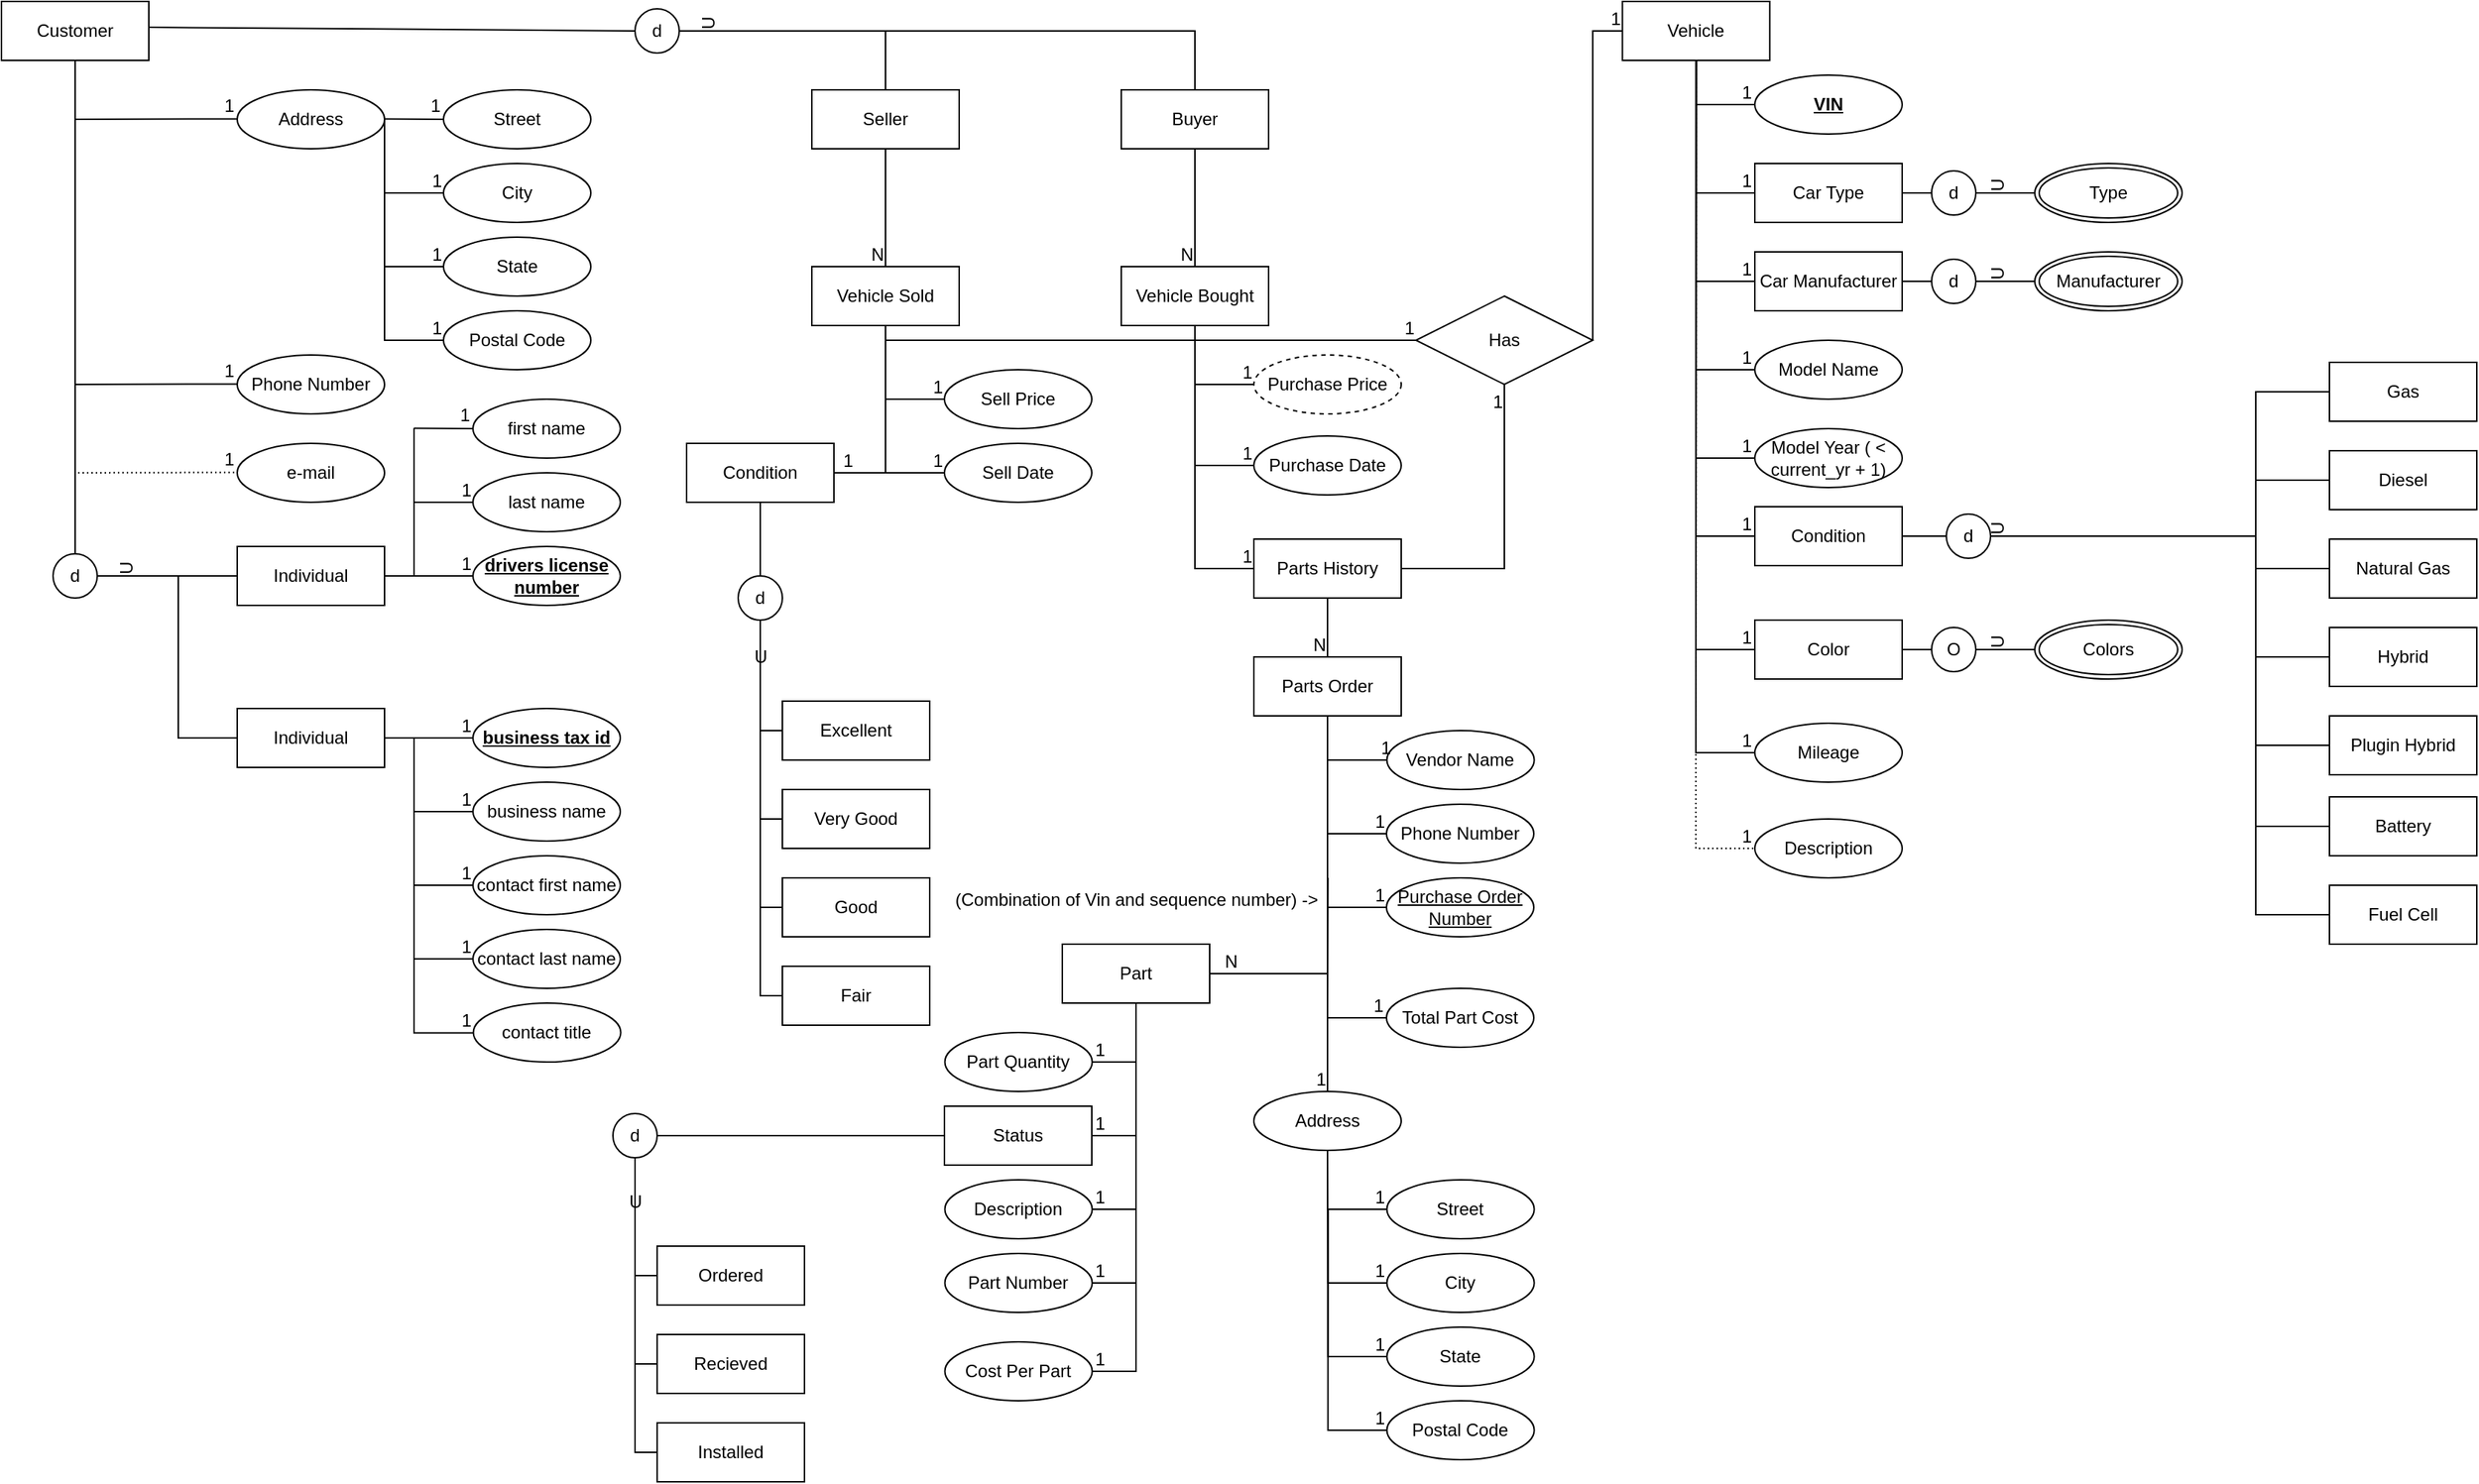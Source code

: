<mxfile version="21.7.4" type="device">
  <diagram name="Page-1" id="8shDlv2Ui_gVALjCax32">
    <mxGraphModel dx="2593" dy="1440" grid="1" gridSize="10" guides="1" tooltips="1" connect="1" arrows="0" fold="1" page="1" pageScale="1" pageWidth="1920" pageHeight="1200" math="0" shadow="0">
      <root>
        <mxCell id="0" />
        <mxCell id="1" parent="0" />
        <mxCell id="HyYFRJvW0_E68dOf1usp-10" value="Customer" style="whiteSpace=wrap;html=1;align=center;" parent="1" vertex="1">
          <mxGeometry x="110" y="60" width="100" height="40" as="geometry" />
        </mxCell>
        <mxCell id="HyYFRJvW0_E68dOf1usp-11" value="Address" style="ellipse;whiteSpace=wrap;html=1;align=center;" parent="1" vertex="1">
          <mxGeometry x="270" y="120" width="100" height="40" as="geometry" />
        </mxCell>
        <mxCell id="HyYFRJvW0_E68dOf1usp-12" value="Phone Number" style="ellipse;whiteSpace=wrap;html=1;align=center;" parent="1" vertex="1">
          <mxGeometry x="270" y="300" width="100" height="40" as="geometry" />
        </mxCell>
        <mxCell id="HyYFRJvW0_E68dOf1usp-14" value="Postal Code" style="ellipse;whiteSpace=wrap;html=1;align=center;" parent="1" vertex="1">
          <mxGeometry x="410" y="270" width="100" height="40" as="geometry" />
        </mxCell>
        <mxCell id="HyYFRJvW0_E68dOf1usp-15" value="State" style="ellipse;whiteSpace=wrap;html=1;align=center;" parent="1" vertex="1">
          <mxGeometry x="410" y="220" width="100" height="40" as="geometry" />
        </mxCell>
        <mxCell id="HyYFRJvW0_E68dOf1usp-16" value="City" style="ellipse;whiteSpace=wrap;html=1;align=center;" parent="1" vertex="1">
          <mxGeometry x="410" y="170" width="100" height="40" as="geometry" />
        </mxCell>
        <mxCell id="HyYFRJvW0_E68dOf1usp-17" value="Street" style="ellipse;whiteSpace=wrap;html=1;align=center;" parent="1" vertex="1">
          <mxGeometry x="410" y="120" width="100" height="40" as="geometry" />
        </mxCell>
        <mxCell id="HyYFRJvW0_E68dOf1usp-40" value="e-mail" style="ellipse;whiteSpace=wrap;html=1;align=center;" parent="1" vertex="1">
          <mxGeometry x="270" y="360" width="100" height="40" as="geometry" />
        </mxCell>
        <mxCell id="HyYFRJvW0_E68dOf1usp-44" value="" style="endArrow=none;html=1;rounded=0;exitX=0.5;exitY=1;exitDx=0;exitDy=0;" parent="1" source="HyYFRJvW0_E68dOf1usp-10" edge="1">
          <mxGeometry relative="1" as="geometry">
            <mxPoint x="110" y="139.71" as="sourcePoint" />
            <mxPoint x="270" y="139.71" as="targetPoint" />
            <Array as="points">
              <mxPoint x="160" y="140" />
            </Array>
          </mxGeometry>
        </mxCell>
        <mxCell id="HyYFRJvW0_E68dOf1usp-45" value="1" style="resizable=0;html=1;whiteSpace=wrap;align=right;verticalAlign=bottom;" parent="HyYFRJvW0_E68dOf1usp-44" connectable="0" vertex="1">
          <mxGeometry x="1" relative="1" as="geometry" />
        </mxCell>
        <mxCell id="HyYFRJvW0_E68dOf1usp-46" value="" style="endArrow=none;html=1;rounded=0;" parent="1" edge="1">
          <mxGeometry relative="1" as="geometry">
            <mxPoint x="370" y="139.71" as="sourcePoint" />
            <mxPoint x="410" y="140" as="targetPoint" />
          </mxGeometry>
        </mxCell>
        <mxCell id="HyYFRJvW0_E68dOf1usp-47" value="1" style="resizable=0;html=1;whiteSpace=wrap;align=right;verticalAlign=bottom;" parent="HyYFRJvW0_E68dOf1usp-46" connectable="0" vertex="1">
          <mxGeometry x="1" relative="1" as="geometry" />
        </mxCell>
        <mxCell id="HyYFRJvW0_E68dOf1usp-48" value="" style="endArrow=none;html=1;rounded=0;exitX=0.5;exitY=1;exitDx=0;exitDy=0;" parent="1" source="HyYFRJvW0_E68dOf1usp-10" edge="1">
          <mxGeometry relative="1" as="geometry">
            <mxPoint x="110" y="319.71" as="sourcePoint" />
            <mxPoint x="270" y="319.71" as="targetPoint" />
            <Array as="points">
              <mxPoint x="160" y="320" />
            </Array>
          </mxGeometry>
        </mxCell>
        <mxCell id="HyYFRJvW0_E68dOf1usp-49" value="1" style="resizable=0;html=1;whiteSpace=wrap;align=right;verticalAlign=bottom;" parent="HyYFRJvW0_E68dOf1usp-48" connectable="0" vertex="1">
          <mxGeometry x="1" relative="1" as="geometry" />
        </mxCell>
        <mxCell id="HyYFRJvW0_E68dOf1usp-50" value="" style="endArrow=none;html=1;rounded=0;entryX=0;entryY=0.5;entryDx=0;entryDy=0;" parent="1" target="HyYFRJvW0_E68dOf1usp-14" edge="1">
          <mxGeometry relative="1" as="geometry">
            <mxPoint x="370" y="139.71" as="sourcePoint" />
            <mxPoint x="530" y="139.71" as="targetPoint" />
            <Array as="points">
              <mxPoint x="370" y="290" />
            </Array>
          </mxGeometry>
        </mxCell>
        <mxCell id="HyYFRJvW0_E68dOf1usp-51" value="1" style="resizable=0;html=1;whiteSpace=wrap;align=right;verticalAlign=bottom;" parent="HyYFRJvW0_E68dOf1usp-50" connectable="0" vertex="1">
          <mxGeometry x="1" relative="1" as="geometry" />
        </mxCell>
        <mxCell id="HyYFRJvW0_E68dOf1usp-52" value="" style="endArrow=none;html=1;rounded=0;entryX=0;entryY=0.5;entryDx=0;entryDy=0;" parent="1" target="HyYFRJvW0_E68dOf1usp-15" edge="1">
          <mxGeometry relative="1" as="geometry">
            <mxPoint x="370" y="139.71" as="sourcePoint" />
            <mxPoint x="530" y="139.71" as="targetPoint" />
            <Array as="points">
              <mxPoint x="370" y="240" />
            </Array>
          </mxGeometry>
        </mxCell>
        <mxCell id="HyYFRJvW0_E68dOf1usp-53" value="1" style="resizable=0;html=1;whiteSpace=wrap;align=right;verticalAlign=bottom;" parent="HyYFRJvW0_E68dOf1usp-52" connectable="0" vertex="1">
          <mxGeometry x="1" relative="1" as="geometry" />
        </mxCell>
        <mxCell id="HyYFRJvW0_E68dOf1usp-54" value="" style="endArrow=none;html=1;rounded=0;entryX=0;entryY=0.5;entryDx=0;entryDy=0;" parent="1" target="HyYFRJvW0_E68dOf1usp-16" edge="1">
          <mxGeometry relative="1" as="geometry">
            <mxPoint x="370" y="139.71" as="sourcePoint" />
            <mxPoint x="530" y="139.71" as="targetPoint" />
            <Array as="points">
              <mxPoint x="370" y="190" />
            </Array>
          </mxGeometry>
        </mxCell>
        <mxCell id="HyYFRJvW0_E68dOf1usp-55" value="1" style="resizable=0;html=1;whiteSpace=wrap;align=right;verticalAlign=bottom;" parent="HyYFRJvW0_E68dOf1usp-54" connectable="0" vertex="1">
          <mxGeometry x="1" relative="1" as="geometry" />
        </mxCell>
        <mxCell id="HyYFRJvW0_E68dOf1usp-58" value="" style="endArrow=none;html=1;rounded=0;dashed=1;dashPattern=1 2;" parent="1" source="HyYFRJvW0_E68dOf1usp-10" edge="1">
          <mxGeometry relative="1" as="geometry">
            <mxPoint x="110" y="379.71" as="sourcePoint" />
            <mxPoint x="270" y="379.71" as="targetPoint" />
            <Array as="points">
              <mxPoint x="160" y="380" />
            </Array>
          </mxGeometry>
        </mxCell>
        <mxCell id="HyYFRJvW0_E68dOf1usp-59" value="1" style="resizable=0;html=1;whiteSpace=wrap;align=right;verticalAlign=bottom;" parent="HyYFRJvW0_E68dOf1usp-58" connectable="0" vertex="1">
          <mxGeometry x="1" relative="1" as="geometry" />
        </mxCell>
        <mxCell id="eF1gSp4A3v6u9YD-OLK1-1" value="contact last name" style="ellipse;whiteSpace=wrap;html=1;align=center;" vertex="1" parent="1">
          <mxGeometry x="430" y="690" width="100" height="40" as="geometry" />
        </mxCell>
        <mxCell id="eF1gSp4A3v6u9YD-OLK1-2" value="contact first name" style="ellipse;whiteSpace=wrap;html=1;align=center;" vertex="1" parent="1">
          <mxGeometry x="430" y="640" width="100" height="40" as="geometry" />
        </mxCell>
        <mxCell id="eF1gSp4A3v6u9YD-OLK1-3" value="business name" style="ellipse;whiteSpace=wrap;html=1;align=center;" vertex="1" parent="1">
          <mxGeometry x="430" y="590" width="100" height="40" as="geometry" />
        </mxCell>
        <mxCell id="eF1gSp4A3v6u9YD-OLK1-4" value="&lt;b&gt;&lt;u&gt;business tax id&lt;/u&gt;&lt;br&gt;&lt;/b&gt;" style="ellipse;whiteSpace=wrap;html=1;align=center;" vertex="1" parent="1">
          <mxGeometry x="430" y="540" width="100" height="40" as="geometry" />
        </mxCell>
        <mxCell id="eF1gSp4A3v6u9YD-OLK1-5" value="" style="endArrow=none;html=1;rounded=0;exitX=1;exitY=0.5;exitDx=0;exitDy=0;" edge="1" parent="1" source="eF1gSp4A3v6u9YD-OLK1-34">
          <mxGeometry relative="1" as="geometry">
            <mxPoint x="390" y="559.71" as="sourcePoint" />
            <mxPoint x="430" y="560" as="targetPoint" />
          </mxGeometry>
        </mxCell>
        <mxCell id="eF1gSp4A3v6u9YD-OLK1-6" value="1" style="resizable=0;html=1;whiteSpace=wrap;align=right;verticalAlign=bottom;" connectable="0" vertex="1" parent="eF1gSp4A3v6u9YD-OLK1-5">
          <mxGeometry x="1" relative="1" as="geometry" />
        </mxCell>
        <mxCell id="eF1gSp4A3v6u9YD-OLK1-7" value="" style="endArrow=none;html=1;rounded=0;entryX=0;entryY=0.5;entryDx=0;entryDy=0;" edge="1" target="eF1gSp4A3v6u9YD-OLK1-1" parent="1">
          <mxGeometry relative="1" as="geometry">
            <mxPoint x="390" y="559.71" as="sourcePoint" />
            <mxPoint x="550" y="559.71" as="targetPoint" />
            <Array as="points">
              <mxPoint x="390" y="710" />
            </Array>
          </mxGeometry>
        </mxCell>
        <mxCell id="eF1gSp4A3v6u9YD-OLK1-8" value="1" style="resizable=0;html=1;whiteSpace=wrap;align=right;verticalAlign=bottom;" connectable="0" vertex="1" parent="eF1gSp4A3v6u9YD-OLK1-7">
          <mxGeometry x="1" relative="1" as="geometry" />
        </mxCell>
        <mxCell id="eF1gSp4A3v6u9YD-OLK1-9" value="" style="endArrow=none;html=1;rounded=0;entryX=0;entryY=0.5;entryDx=0;entryDy=0;" edge="1" target="eF1gSp4A3v6u9YD-OLK1-2" parent="1">
          <mxGeometry relative="1" as="geometry">
            <mxPoint x="390" y="559.71" as="sourcePoint" />
            <mxPoint x="550" y="559.71" as="targetPoint" />
            <Array as="points">
              <mxPoint x="390" y="660" />
            </Array>
          </mxGeometry>
        </mxCell>
        <mxCell id="eF1gSp4A3v6u9YD-OLK1-10" value="1" style="resizable=0;html=1;whiteSpace=wrap;align=right;verticalAlign=bottom;" connectable="0" vertex="1" parent="eF1gSp4A3v6u9YD-OLK1-9">
          <mxGeometry x="1" relative="1" as="geometry" />
        </mxCell>
        <mxCell id="eF1gSp4A3v6u9YD-OLK1-11" value="" style="endArrow=none;html=1;rounded=0;entryX=0;entryY=0.5;entryDx=0;entryDy=0;" edge="1" target="eF1gSp4A3v6u9YD-OLK1-3" parent="1">
          <mxGeometry relative="1" as="geometry">
            <mxPoint x="390" y="559.71" as="sourcePoint" />
            <mxPoint x="550" y="559.71" as="targetPoint" />
            <Array as="points">
              <mxPoint x="390" y="610" />
            </Array>
          </mxGeometry>
        </mxCell>
        <mxCell id="eF1gSp4A3v6u9YD-OLK1-12" value="1" style="resizable=0;html=1;whiteSpace=wrap;align=right;verticalAlign=bottom;" connectable="0" vertex="1" parent="eF1gSp4A3v6u9YD-OLK1-11">
          <mxGeometry x="1" relative="1" as="geometry" />
        </mxCell>
        <mxCell id="eF1gSp4A3v6u9YD-OLK1-14" value="&lt;b&gt;&lt;u&gt;drivers license number&lt;/u&gt;&lt;/b&gt;" style="ellipse;whiteSpace=wrap;html=1;align=center;" vertex="1" parent="1">
          <mxGeometry x="430" y="430" width="100" height="40" as="geometry" />
        </mxCell>
        <mxCell id="eF1gSp4A3v6u9YD-OLK1-15" value="last name" style="ellipse;whiteSpace=wrap;html=1;align=center;" vertex="1" parent="1">
          <mxGeometry x="430" y="380" width="100" height="40" as="geometry" />
        </mxCell>
        <mxCell id="eF1gSp4A3v6u9YD-OLK1-16" value="first name" style="ellipse;whiteSpace=wrap;html=1;align=center;" vertex="1" parent="1">
          <mxGeometry x="430" y="330" width="100" height="40" as="geometry" />
        </mxCell>
        <mxCell id="eF1gSp4A3v6u9YD-OLK1-17" value="" style="endArrow=none;html=1;rounded=0;" edge="1" parent="1">
          <mxGeometry relative="1" as="geometry">
            <mxPoint x="390" y="349.71" as="sourcePoint" />
            <mxPoint x="430" y="350" as="targetPoint" />
          </mxGeometry>
        </mxCell>
        <mxCell id="eF1gSp4A3v6u9YD-OLK1-18" value="1" style="resizable=0;html=1;whiteSpace=wrap;align=right;verticalAlign=bottom;" connectable="0" vertex="1" parent="eF1gSp4A3v6u9YD-OLK1-17">
          <mxGeometry x="1" relative="1" as="geometry" />
        </mxCell>
        <mxCell id="eF1gSp4A3v6u9YD-OLK1-21" value="" style="endArrow=none;html=1;rounded=0;entryX=0;entryY=0.5;entryDx=0;entryDy=0;" edge="1" target="eF1gSp4A3v6u9YD-OLK1-14" parent="1">
          <mxGeometry relative="1" as="geometry">
            <mxPoint x="390" y="349.71" as="sourcePoint" />
            <mxPoint x="550" y="349.71" as="targetPoint" />
            <Array as="points">
              <mxPoint x="390" y="450" />
              <mxPoint x="370" y="450" />
            </Array>
          </mxGeometry>
        </mxCell>
        <mxCell id="eF1gSp4A3v6u9YD-OLK1-22" value="1" style="resizable=0;html=1;whiteSpace=wrap;align=right;verticalAlign=bottom;" connectable="0" vertex="1" parent="eF1gSp4A3v6u9YD-OLK1-21">
          <mxGeometry x="1" relative="1" as="geometry" />
        </mxCell>
        <mxCell id="eF1gSp4A3v6u9YD-OLK1-23" value="" style="endArrow=none;html=1;rounded=0;entryX=0;entryY=0.5;entryDx=0;entryDy=0;" edge="1" target="eF1gSp4A3v6u9YD-OLK1-15" parent="1">
          <mxGeometry relative="1" as="geometry">
            <mxPoint x="390" y="349.71" as="sourcePoint" />
            <mxPoint x="550" y="349.71" as="targetPoint" />
            <Array as="points">
              <mxPoint x="390" y="400" />
            </Array>
          </mxGeometry>
        </mxCell>
        <mxCell id="eF1gSp4A3v6u9YD-OLK1-24" value="1" style="resizable=0;html=1;whiteSpace=wrap;align=right;verticalAlign=bottom;" connectable="0" vertex="1" parent="eF1gSp4A3v6u9YD-OLK1-23">
          <mxGeometry x="1" relative="1" as="geometry" />
        </mxCell>
        <mxCell id="eF1gSp4A3v6u9YD-OLK1-28" value="contact title" style="ellipse;whiteSpace=wrap;html=1;align=center;" vertex="1" parent="1">
          <mxGeometry x="430.29" y="740" width="100" height="40" as="geometry" />
        </mxCell>
        <mxCell id="eF1gSp4A3v6u9YD-OLK1-29" value="" style="endArrow=none;html=1;rounded=0;entryX=0;entryY=0.5;entryDx=0;entryDy=0;" edge="1" parent="1">
          <mxGeometry relative="1" as="geometry">
            <mxPoint x="390" y="610" as="sourcePoint" />
            <mxPoint x="430" y="760.29" as="targetPoint" />
            <Array as="points">
              <mxPoint x="390" y="760.29" />
            </Array>
          </mxGeometry>
        </mxCell>
        <mxCell id="eF1gSp4A3v6u9YD-OLK1-30" value="1" style="resizable=0;html=1;whiteSpace=wrap;align=right;verticalAlign=bottom;" connectable="0" vertex="1" parent="eF1gSp4A3v6u9YD-OLK1-29">
          <mxGeometry x="1" relative="1" as="geometry" />
        </mxCell>
        <mxCell id="eF1gSp4A3v6u9YD-OLK1-31" value="Seller" style="whiteSpace=wrap;html=1;align=center;" vertex="1" parent="1">
          <mxGeometry x="660" y="120" width="100" height="40" as="geometry" />
        </mxCell>
        <mxCell id="eF1gSp4A3v6u9YD-OLK1-33" value="Individual" style="whiteSpace=wrap;html=1;align=center;" vertex="1" parent="1">
          <mxGeometry x="270" y="430" width="100" height="40" as="geometry" />
        </mxCell>
        <mxCell id="eF1gSp4A3v6u9YD-OLK1-34" value="Individual" style="whiteSpace=wrap;html=1;align=center;" vertex="1" parent="1">
          <mxGeometry x="270" y="540" width="100" height="40" as="geometry" />
        </mxCell>
        <mxCell id="eF1gSp4A3v6u9YD-OLK1-35" value="d" style="ellipse;whiteSpace=wrap;html=1;aspect=fixed;" vertex="1" parent="1">
          <mxGeometry x="145" y="435" width="30" height="30" as="geometry" />
        </mxCell>
        <mxCell id="eF1gSp4A3v6u9YD-OLK1-36" value="" style="endArrow=none;html=1;rounded=0;exitX=0.5;exitY=0;exitDx=0;exitDy=0;entryX=0.5;entryY=1;entryDx=0;entryDy=0;" edge="1" parent="1" source="eF1gSp4A3v6u9YD-OLK1-35" target="HyYFRJvW0_E68dOf1usp-10">
          <mxGeometry relative="1" as="geometry">
            <mxPoint x="980" y="530" as="sourcePoint" />
            <mxPoint x="1140" y="530" as="targetPoint" />
          </mxGeometry>
        </mxCell>
        <mxCell id="eF1gSp4A3v6u9YD-OLK1-37" value="" style="endArrow=none;html=1;rounded=0;entryX=0;entryY=0.5;entryDx=0;entryDy=0;exitX=1;exitY=0.5;exitDx=0;exitDy=0;" edge="1" parent="1" source="eF1gSp4A3v6u9YD-OLK1-35" target="eF1gSp4A3v6u9YD-OLK1-33">
          <mxGeometry relative="1" as="geometry">
            <mxPoint x="175" y="454.5" as="sourcePoint" />
            <mxPoint x="335" y="454.5" as="targetPoint" />
          </mxGeometry>
        </mxCell>
        <mxCell id="eF1gSp4A3v6u9YD-OLK1-38" value="" style="endArrow=none;html=1;rounded=0;entryX=0;entryY=0.5;entryDx=0;entryDy=0;" edge="1" parent="1" source="eF1gSp4A3v6u9YD-OLK1-35" target="eF1gSp4A3v6u9YD-OLK1-34">
          <mxGeometry relative="1" as="geometry">
            <mxPoint x="170" y="450" as="sourcePoint" />
            <mxPoint x="260" y="559.5" as="targetPoint" />
            <Array as="points">
              <mxPoint x="230" y="450" />
              <mxPoint x="230" y="560" />
            </Array>
          </mxGeometry>
        </mxCell>
        <mxCell id="eF1gSp4A3v6u9YD-OLK1-39" value="U" style="text;html=1;align=center;verticalAlign=middle;resizable=0;points=[];autosize=1;strokeColor=none;fillColor=none;rotation=-90;" vertex="1" parent="1">
          <mxGeometry x="180" y="430" width="30" height="30" as="geometry" />
        </mxCell>
        <mxCell id="eF1gSp4A3v6u9YD-OLK1-41" value="Buyer" style="whiteSpace=wrap;html=1;align=center;" vertex="1" parent="1">
          <mxGeometry x="870" y="120" width="100" height="40" as="geometry" />
        </mxCell>
        <mxCell id="eF1gSp4A3v6u9YD-OLK1-42" value="" style="endArrow=none;html=1;rounded=0;exitX=1;exitY=0.5;exitDx=0;exitDy=0;entryX=0;entryY=0.5;entryDx=0;entryDy=0;" edge="1" parent="1" target="eF1gSp4A3v6u9YD-OLK1-48">
          <mxGeometry relative="1" as="geometry">
            <mxPoint x="210" y="77.5" as="sourcePoint" />
            <mxPoint x="430.29" y="77" as="targetPoint" />
          </mxGeometry>
        </mxCell>
        <mxCell id="eF1gSp4A3v6u9YD-OLK1-48" value="d" style="ellipse;whiteSpace=wrap;html=1;aspect=fixed;" vertex="1" parent="1">
          <mxGeometry x="540" y="65" width="30" height="30" as="geometry" />
        </mxCell>
        <mxCell id="eF1gSp4A3v6u9YD-OLK1-49" value="U" style="text;html=1;align=center;verticalAlign=middle;resizable=0;points=[];autosize=1;strokeColor=none;fillColor=none;rotation=-90;" vertex="1" parent="1">
          <mxGeometry x="575" y="60" width="30" height="30" as="geometry" />
        </mxCell>
        <mxCell id="eF1gSp4A3v6u9YD-OLK1-50" value="" style="endArrow=none;html=1;rounded=0;entryX=0.5;entryY=0;entryDx=0;entryDy=0;" edge="1" parent="1" source="eF1gSp4A3v6u9YD-OLK1-48" target="eF1gSp4A3v6u9YD-OLK1-41">
          <mxGeometry relative="1" as="geometry">
            <mxPoint x="640" y="79.5" as="sourcePoint" />
            <mxPoint x="800" y="79.5" as="targetPoint" />
            <Array as="points">
              <mxPoint x="920" y="80" />
            </Array>
          </mxGeometry>
        </mxCell>
        <mxCell id="eF1gSp4A3v6u9YD-OLK1-51" value="" style="endArrow=none;html=1;rounded=0;entryX=0.5;entryY=0;entryDx=0;entryDy=0;exitX=1;exitY=0.5;exitDx=0;exitDy=0;" edge="1" parent="1" source="eF1gSp4A3v6u9YD-OLK1-48" target="eF1gSp4A3v6u9YD-OLK1-31">
          <mxGeometry relative="1" as="geometry">
            <mxPoint x="630" y="50" as="sourcePoint" />
            <mxPoint x="790" y="50" as="targetPoint" />
            <Array as="points">
              <mxPoint x="710" y="80" />
            </Array>
          </mxGeometry>
        </mxCell>
        <mxCell id="eF1gSp4A3v6u9YD-OLK1-52" value="Vehicle Sold" style="whiteSpace=wrap;html=1;align=center;" vertex="1" parent="1">
          <mxGeometry x="660" y="240" width="100" height="40" as="geometry" />
        </mxCell>
        <mxCell id="eF1gSp4A3v6u9YD-OLK1-53" value="" style="endArrow=none;html=1;rounded=0;exitX=0.5;exitY=1;exitDx=0;exitDy=0;entryX=0.5;entryY=0;entryDx=0;entryDy=0;" edge="1" parent="1" source="eF1gSp4A3v6u9YD-OLK1-31" target="eF1gSp4A3v6u9YD-OLK1-52">
          <mxGeometry relative="1" as="geometry">
            <mxPoint x="980" y="530" as="sourcePoint" />
            <mxPoint x="1140" y="530" as="targetPoint" />
          </mxGeometry>
        </mxCell>
        <mxCell id="eF1gSp4A3v6u9YD-OLK1-54" value="N" style="resizable=0;html=1;whiteSpace=wrap;align=right;verticalAlign=bottom;" connectable="0" vertex="1" parent="eF1gSp4A3v6u9YD-OLK1-53">
          <mxGeometry x="1" relative="1" as="geometry" />
        </mxCell>
        <mxCell id="eF1gSp4A3v6u9YD-OLK1-55" value="Has" style="shape=rhombus;perimeter=rhombusPerimeter;whiteSpace=wrap;html=1;align=center;" vertex="1" parent="1">
          <mxGeometry x="1070" y="260" width="120" height="60" as="geometry" />
        </mxCell>
        <mxCell id="eF1gSp4A3v6u9YD-OLK1-57" value="Sell Date" style="ellipse;whiteSpace=wrap;html=1;align=center;" vertex="1" parent="1">
          <mxGeometry x="750" y="360" width="100" height="40" as="geometry" />
        </mxCell>
        <mxCell id="eF1gSp4A3v6u9YD-OLK1-59" value="Sell Price" style="ellipse;whiteSpace=wrap;html=1;align=center;" vertex="1" parent="1">
          <mxGeometry x="750" y="310" width="100" height="40" as="geometry" />
        </mxCell>
        <mxCell id="eF1gSp4A3v6u9YD-OLK1-60" value="" style="endArrow=none;html=1;rounded=0;" edge="1" parent="1">
          <mxGeometry relative="1" as="geometry">
            <mxPoint x="710" y="330" as="sourcePoint" />
            <mxPoint x="750" y="330" as="targetPoint" />
          </mxGeometry>
        </mxCell>
        <mxCell id="eF1gSp4A3v6u9YD-OLK1-61" value="1" style="resizable=0;html=1;whiteSpace=wrap;align=right;verticalAlign=bottom;" connectable="0" vertex="1" parent="eF1gSp4A3v6u9YD-OLK1-60">
          <mxGeometry x="1" relative="1" as="geometry" />
        </mxCell>
        <mxCell id="eF1gSp4A3v6u9YD-OLK1-62" value="" style="endArrow=none;html=1;rounded=0;entryX=0;entryY=0.5;entryDx=0;entryDy=0;exitX=0.5;exitY=1;exitDx=0;exitDy=0;" edge="1" target="eF1gSp4A3v6u9YD-OLK1-55" parent="1" source="eF1gSp4A3v6u9YD-OLK1-52">
          <mxGeometry relative="1" as="geometry">
            <mxPoint x="710" y="329.71" as="sourcePoint" />
            <mxPoint x="750" y="480" as="targetPoint" />
            <Array as="points">
              <mxPoint x="710" y="290" />
            </Array>
          </mxGeometry>
        </mxCell>
        <mxCell id="eF1gSp4A3v6u9YD-OLK1-63" value="1" style="resizable=0;html=1;whiteSpace=wrap;align=right;verticalAlign=bottom;" connectable="0" vertex="1" parent="eF1gSp4A3v6u9YD-OLK1-62">
          <mxGeometry x="1" relative="1" as="geometry" />
        </mxCell>
        <mxCell id="eF1gSp4A3v6u9YD-OLK1-64" value="" style="endArrow=none;html=1;rounded=0;entryX=0;entryY=0.5;entryDx=0;entryDy=0;" edge="1" target="eF1gSp4A3v6u9YD-OLK1-57" parent="1">
          <mxGeometry relative="1" as="geometry">
            <mxPoint x="710" y="280" as="sourcePoint" />
            <mxPoint x="870" y="329.71" as="targetPoint" />
            <Array as="points">
              <mxPoint x="710" y="380" />
            </Array>
          </mxGeometry>
        </mxCell>
        <mxCell id="eF1gSp4A3v6u9YD-OLK1-65" value="1" style="resizable=0;html=1;whiteSpace=wrap;align=right;verticalAlign=bottom;" connectable="0" vertex="1" parent="eF1gSp4A3v6u9YD-OLK1-64">
          <mxGeometry x="1" relative="1" as="geometry" />
        </mxCell>
        <mxCell id="eF1gSp4A3v6u9YD-OLK1-66" value="" style="endArrow=none;html=1;rounded=0;" edge="1" target="eF1gSp4A3v6u9YD-OLK1-97" parent="1">
          <mxGeometry relative="1" as="geometry">
            <mxPoint x="710" y="329.71" as="sourcePoint" />
            <mxPoint x="675" y="380" as="targetPoint" />
            <Array as="points">
              <mxPoint x="710" y="380" />
            </Array>
          </mxGeometry>
        </mxCell>
        <mxCell id="eF1gSp4A3v6u9YD-OLK1-67" value="1" style="resizable=0;html=1;whiteSpace=wrap;align=right;verticalAlign=bottom;" connectable="0" vertex="1" parent="eF1gSp4A3v6u9YD-OLK1-66">
          <mxGeometry x="1" relative="1" as="geometry">
            <mxPoint x="15" as="offset" />
          </mxGeometry>
        </mxCell>
        <mxCell id="eF1gSp4A3v6u9YD-OLK1-85" value="Purchase Date" style="ellipse;whiteSpace=wrap;html=1;align=center;" vertex="1" parent="1">
          <mxGeometry x="960" y="355" width="100" height="40" as="geometry" />
        </mxCell>
        <mxCell id="eF1gSp4A3v6u9YD-OLK1-87" value="" style="endArrow=none;html=1;rounded=0;entryX=0;entryY=0.5;entryDx=0;entryDy=0;" edge="1" parent="1" target="eF1gSp4A3v6u9YD-OLK1-124">
          <mxGeometry relative="1" as="geometry">
            <mxPoint x="920" y="320" as="sourcePoint" />
            <mxPoint x="960" y="325" as="targetPoint" />
          </mxGeometry>
        </mxCell>
        <mxCell id="eF1gSp4A3v6u9YD-OLK1-88" value="1" style="resizable=0;html=1;whiteSpace=wrap;align=right;verticalAlign=bottom;" connectable="0" vertex="1" parent="eF1gSp4A3v6u9YD-OLK1-87">
          <mxGeometry x="1" relative="1" as="geometry" />
        </mxCell>
        <mxCell id="eF1gSp4A3v6u9YD-OLK1-89" value="" style="endArrow=none;html=1;rounded=0;entryX=0;entryY=0.5;entryDx=0;entryDy=0;exitX=0.5;exitY=1;exitDx=0;exitDy=0;" edge="1" target="eF1gSp4A3v6u9YD-OLK1-85" parent="1" source="eF1gSp4A3v6u9YD-OLK1-91">
          <mxGeometry relative="1" as="geometry">
            <mxPoint x="920" y="324.71" as="sourcePoint" />
            <mxPoint x="1080" y="324.71" as="targetPoint" />
            <Array as="points">
              <mxPoint x="920" y="375" />
            </Array>
          </mxGeometry>
        </mxCell>
        <mxCell id="eF1gSp4A3v6u9YD-OLK1-90" value="1" style="resizable=0;html=1;whiteSpace=wrap;align=right;verticalAlign=bottom;" connectable="0" vertex="1" parent="eF1gSp4A3v6u9YD-OLK1-89">
          <mxGeometry x="1" relative="1" as="geometry" />
        </mxCell>
        <mxCell id="eF1gSp4A3v6u9YD-OLK1-91" value="Vehicle Bought" style="whiteSpace=wrap;html=1;align=center;" vertex="1" parent="1">
          <mxGeometry x="870" y="240" width="100" height="40" as="geometry" />
        </mxCell>
        <mxCell id="eF1gSp4A3v6u9YD-OLK1-92" value="" style="endArrow=none;html=1;rounded=0;" edge="1" parent="1" source="eF1gSp4A3v6u9YD-OLK1-41" target="eF1gSp4A3v6u9YD-OLK1-91">
          <mxGeometry relative="1" as="geometry">
            <mxPoint x="919.5" y="160" as="sourcePoint" />
            <mxPoint x="919.5" y="240" as="targetPoint" />
          </mxGeometry>
        </mxCell>
        <mxCell id="eF1gSp4A3v6u9YD-OLK1-93" value="N" style="resizable=0;html=1;whiteSpace=wrap;align=right;verticalAlign=bottom;" connectable="0" vertex="1" parent="eF1gSp4A3v6u9YD-OLK1-92">
          <mxGeometry x="1" relative="1" as="geometry" />
        </mxCell>
        <mxCell id="eF1gSp4A3v6u9YD-OLK1-94" value="" style="endArrow=none;html=1;rounded=0;entryX=0;entryY=0.5;entryDx=0;entryDy=0;exitX=0.5;exitY=1;exitDx=0;exitDy=0;" edge="1" parent="1" target="eF1gSp4A3v6u9YD-OLK1-55">
          <mxGeometry relative="1" as="geometry">
            <mxPoint x="920" y="280" as="sourcePoint" />
            <mxPoint x="1360" y="480" as="targetPoint" />
            <Array as="points">
              <mxPoint x="920" y="290" />
            </Array>
          </mxGeometry>
        </mxCell>
        <mxCell id="eF1gSp4A3v6u9YD-OLK1-96" value="Vehicle" style="whiteSpace=wrap;html=1;align=center;" vertex="1" parent="1">
          <mxGeometry x="1210.16" y="60" width="100" height="40" as="geometry" />
        </mxCell>
        <mxCell id="eF1gSp4A3v6u9YD-OLK1-97" value="Condition" style="whiteSpace=wrap;html=1;align=center;" vertex="1" parent="1">
          <mxGeometry x="575" y="360" width="100" height="40" as="geometry" />
        </mxCell>
        <mxCell id="eF1gSp4A3v6u9YD-OLK1-98" value="Excellent" style="whiteSpace=wrap;html=1;align=center;" vertex="1" parent="1">
          <mxGeometry x="640" y="535" width="100" height="40" as="geometry" />
        </mxCell>
        <mxCell id="eF1gSp4A3v6u9YD-OLK1-99" value="Very Good" style="whiteSpace=wrap;html=1;align=center;" vertex="1" parent="1">
          <mxGeometry x="640" y="595" width="100" height="40" as="geometry" />
        </mxCell>
        <mxCell id="eF1gSp4A3v6u9YD-OLK1-100" value="Good" style="whiteSpace=wrap;html=1;align=center;" vertex="1" parent="1">
          <mxGeometry x="640" y="655" width="100" height="40" as="geometry" />
        </mxCell>
        <mxCell id="eF1gSp4A3v6u9YD-OLK1-101" value="Fair" style="whiteSpace=wrap;html=1;align=center;" vertex="1" parent="1">
          <mxGeometry x="640" y="715" width="100" height="40" as="geometry" />
        </mxCell>
        <mxCell id="eF1gSp4A3v6u9YD-OLK1-102" value="d" style="ellipse;whiteSpace=wrap;html=1;aspect=fixed;" vertex="1" parent="1">
          <mxGeometry x="610" y="450" width="30" height="30" as="geometry" />
        </mxCell>
        <mxCell id="eF1gSp4A3v6u9YD-OLK1-104" value="" style="endArrow=none;html=1;rounded=0;exitX=0.5;exitY=1;exitDx=0;exitDy=0;entryX=0.5;entryY=0;entryDx=0;entryDy=0;" edge="1" parent="1" source="eF1gSp4A3v6u9YD-OLK1-97" target="eF1gSp4A3v6u9YD-OLK1-102">
          <mxGeometry relative="1" as="geometry">
            <mxPoint x="980" y="530" as="sourcePoint" />
            <mxPoint x="1140" y="530" as="targetPoint" />
          </mxGeometry>
        </mxCell>
        <mxCell id="eF1gSp4A3v6u9YD-OLK1-105" value="" style="endArrow=none;html=1;rounded=0;exitX=0.5;exitY=1;exitDx=0;exitDy=0;entryX=0;entryY=0.5;entryDx=0;entryDy=0;" edge="1" parent="1" source="eF1gSp4A3v6u9YD-OLK1-102" target="eF1gSp4A3v6u9YD-OLK1-98">
          <mxGeometry relative="1" as="geometry">
            <mxPoint x="980" y="555" as="sourcePoint" />
            <mxPoint x="1140" y="555" as="targetPoint" />
            <Array as="points">
              <mxPoint x="625" y="555" />
            </Array>
          </mxGeometry>
        </mxCell>
        <mxCell id="eF1gSp4A3v6u9YD-OLK1-106" value="" style="endArrow=none;html=1;rounded=0;exitX=0.5;exitY=1;exitDx=0;exitDy=0;entryX=0;entryY=0.5;entryDx=0;entryDy=0;" edge="1" parent="1" source="eF1gSp4A3v6u9YD-OLK1-102" target="eF1gSp4A3v6u9YD-OLK1-99">
          <mxGeometry relative="1" as="geometry">
            <mxPoint x="980" y="555" as="sourcePoint" />
            <mxPoint x="1140" y="555" as="targetPoint" />
            <Array as="points">
              <mxPoint x="625" y="615" />
            </Array>
          </mxGeometry>
        </mxCell>
        <mxCell id="eF1gSp4A3v6u9YD-OLK1-107" value="" style="endArrow=none;html=1;rounded=0;exitX=0.5;exitY=1;exitDx=0;exitDy=0;entryX=0;entryY=0.5;entryDx=0;entryDy=0;" edge="1" parent="1" source="eF1gSp4A3v6u9YD-OLK1-103" target="eF1gSp4A3v6u9YD-OLK1-100">
          <mxGeometry relative="1" as="geometry">
            <mxPoint x="980" y="555" as="sourcePoint" />
            <mxPoint x="1140" y="555" as="targetPoint" />
            <Array as="points">
              <mxPoint x="625" y="675" />
            </Array>
          </mxGeometry>
        </mxCell>
        <mxCell id="eF1gSp4A3v6u9YD-OLK1-108" value="" style="endArrow=none;html=1;rounded=0;exitX=0.5;exitY=1;exitDx=0;exitDy=0;entryX=0;entryY=0.5;entryDx=0;entryDy=0;" edge="1" parent="1" source="eF1gSp4A3v6u9YD-OLK1-103" target="eF1gSp4A3v6u9YD-OLK1-101">
          <mxGeometry relative="1" as="geometry">
            <mxPoint x="980" y="555" as="sourcePoint" />
            <mxPoint x="1140" y="555" as="targetPoint" />
            <Array as="points">
              <mxPoint x="625" y="735" />
            </Array>
          </mxGeometry>
        </mxCell>
        <mxCell id="eF1gSp4A3v6u9YD-OLK1-103" value="U" style="text;html=1;align=center;verticalAlign=middle;resizable=0;points=[];autosize=1;strokeColor=none;fillColor=none;rotation=0;" vertex="1" parent="1">
          <mxGeometry x="610" y="490" width="30" height="30" as="geometry" />
        </mxCell>
        <mxCell id="eF1gSp4A3v6u9YD-OLK1-111" value="" style="endArrow=none;html=1;rounded=0;exitX=1;exitY=0.5;exitDx=0;exitDy=0;entryX=0;entryY=0.5;entryDx=0;entryDy=0;" edge="1" parent="1" source="eF1gSp4A3v6u9YD-OLK1-55" target="eF1gSp4A3v6u9YD-OLK1-96">
          <mxGeometry relative="1" as="geometry">
            <mxPoint x="980" y="530" as="sourcePoint" />
            <mxPoint x="1140" y="530" as="targetPoint" />
            <Array as="points">
              <mxPoint x="1190" y="80" />
            </Array>
          </mxGeometry>
        </mxCell>
        <mxCell id="eF1gSp4A3v6u9YD-OLK1-112" value="1" style="resizable=0;html=1;whiteSpace=wrap;align=right;verticalAlign=bottom;" connectable="0" vertex="1" parent="eF1gSp4A3v6u9YD-OLK1-111">
          <mxGeometry x="1" relative="1" as="geometry">
            <mxPoint as="offset" />
          </mxGeometry>
        </mxCell>
        <mxCell id="eF1gSp4A3v6u9YD-OLK1-114" value="Parts History" style="whiteSpace=wrap;html=1;align=center;" vertex="1" parent="1">
          <mxGeometry x="960" y="425" width="100" height="40" as="geometry" />
        </mxCell>
        <mxCell id="eF1gSp4A3v6u9YD-OLK1-115" value="" style="endArrow=none;html=1;rounded=0;entryX=0;entryY=0.5;entryDx=0;entryDy=0;exitX=0.5;exitY=1;exitDx=0;exitDy=0;" edge="1" parent="1" source="eF1gSp4A3v6u9YD-OLK1-91" target="eF1gSp4A3v6u9YD-OLK1-114">
          <mxGeometry relative="1" as="geometry">
            <mxPoint x="800" y="470" as="sourcePoint" />
            <mxPoint x="960" y="470" as="targetPoint" />
            <Array as="points">
              <mxPoint x="920" y="445" />
            </Array>
          </mxGeometry>
        </mxCell>
        <mxCell id="eF1gSp4A3v6u9YD-OLK1-116" value="1" style="resizable=0;html=1;whiteSpace=wrap;align=right;verticalAlign=bottom;" connectable="0" vertex="1" parent="eF1gSp4A3v6u9YD-OLK1-115">
          <mxGeometry x="1" relative="1" as="geometry" />
        </mxCell>
        <mxCell id="eF1gSp4A3v6u9YD-OLK1-117" value="" style="endArrow=none;html=1;rounded=0;exitX=1;exitY=0.5;exitDx=0;exitDy=0;entryX=0.5;entryY=1;entryDx=0;entryDy=0;" edge="1" parent="1" source="eF1gSp4A3v6u9YD-OLK1-114" target="eF1gSp4A3v6u9YD-OLK1-55">
          <mxGeometry relative="1" as="geometry">
            <mxPoint x="1090" y="449" as="sourcePoint" />
            <mxPoint x="1250" y="449" as="targetPoint" />
            <Array as="points">
              <mxPoint x="1130" y="445" />
            </Array>
          </mxGeometry>
        </mxCell>
        <mxCell id="eF1gSp4A3v6u9YD-OLK1-118" value="1" style="resizable=0;html=1;whiteSpace=wrap;align=right;verticalAlign=bottom;" connectable="0" vertex="1" parent="eF1gSp4A3v6u9YD-OLK1-117">
          <mxGeometry x="1" relative="1" as="geometry">
            <mxPoint y="20" as="offset" />
          </mxGeometry>
        </mxCell>
        <mxCell id="eF1gSp4A3v6u9YD-OLK1-119" value="" style="endArrow=none;html=1;rounded=0;exitX=0.5;exitY=1;exitDx=0;exitDy=0;entryX=0.5;entryY=0;entryDx=0;entryDy=0;" edge="1" parent="1" source="eF1gSp4A3v6u9YD-OLK1-114" target="eF1gSp4A3v6u9YD-OLK1-123">
          <mxGeometry relative="1" as="geometry">
            <mxPoint x="1240" y="500" as="sourcePoint" />
            <mxPoint x="1400" y="510" as="targetPoint" />
          </mxGeometry>
        </mxCell>
        <mxCell id="eF1gSp4A3v6u9YD-OLK1-120" value="N" style="resizable=0;html=1;whiteSpace=wrap;align=right;verticalAlign=bottom;" connectable="0" vertex="1" parent="eF1gSp4A3v6u9YD-OLK1-119">
          <mxGeometry x="1" relative="1" as="geometry" />
        </mxCell>
        <mxCell id="eF1gSp4A3v6u9YD-OLK1-123" value="Parts Order" style="whiteSpace=wrap;html=1;align=center;" vertex="1" parent="1">
          <mxGeometry x="960" y="505" width="100" height="40" as="geometry" />
        </mxCell>
        <mxCell id="eF1gSp4A3v6u9YD-OLK1-124" value="Purchase Price" style="ellipse;whiteSpace=wrap;html=1;align=center;dashed=1;" vertex="1" parent="1">
          <mxGeometry x="960" y="300" width="100" height="40" as="geometry" />
        </mxCell>
        <mxCell id="eF1gSp4A3v6u9YD-OLK1-126" value="&lt;u&gt;Purchase Order Number&lt;/u&gt;" style="ellipse;whiteSpace=wrap;html=1;align=center;" vertex="1" parent="1">
          <mxGeometry x="1050" y="655" width="100" height="40" as="geometry" />
        </mxCell>
        <mxCell id="eF1gSp4A3v6u9YD-OLK1-127" value="Phone Number" style="ellipse;whiteSpace=wrap;html=1;align=center;" vertex="1" parent="1">
          <mxGeometry x="1050" y="605" width="100" height="40" as="geometry" />
        </mxCell>
        <mxCell id="eF1gSp4A3v6u9YD-OLK1-128" value="Vendor Name" style="ellipse;whiteSpace=wrap;html=1;align=center;" vertex="1" parent="1">
          <mxGeometry x="1050.29" y="555" width="100" height="40" as="geometry" />
        </mxCell>
        <mxCell id="eF1gSp4A3v6u9YD-OLK1-129" value="" style="endArrow=none;html=1;rounded=0;exitX=0.5;exitY=1;exitDx=0;exitDy=0;entryX=0;entryY=0.5;entryDx=0;entryDy=0;" edge="1" parent="1" source="eF1gSp4A3v6u9YD-OLK1-123" target="eF1gSp4A3v6u9YD-OLK1-128">
          <mxGeometry relative="1" as="geometry">
            <mxPoint x="1000" y="545" as="sourcePoint" />
            <mxPoint x="1046" y="575" as="targetPoint" />
            <Array as="points">
              <mxPoint x="1010" y="575" />
            </Array>
          </mxGeometry>
        </mxCell>
        <mxCell id="eF1gSp4A3v6u9YD-OLK1-130" value="1" style="resizable=0;html=1;whiteSpace=wrap;align=right;verticalAlign=bottom;" connectable="0" vertex="1" parent="eF1gSp4A3v6u9YD-OLK1-129">
          <mxGeometry x="1" relative="1" as="geometry">
            <mxPoint x="4" as="offset" />
          </mxGeometry>
        </mxCell>
        <mxCell id="eF1gSp4A3v6u9YD-OLK1-133" value="" style="endArrow=none;html=1;rounded=0;entryX=0;entryY=0.5;entryDx=0;entryDy=0;" edge="1" target="eF1gSp4A3v6u9YD-OLK1-126" parent="1">
          <mxGeometry relative="1" as="geometry">
            <mxPoint x="1010" y="574.71" as="sourcePoint" />
            <mxPoint x="1170" y="574.71" as="targetPoint" />
            <Array as="points">
              <mxPoint x="1010" y="675" />
            </Array>
          </mxGeometry>
        </mxCell>
        <mxCell id="eF1gSp4A3v6u9YD-OLK1-134" value="1" style="resizable=0;html=1;whiteSpace=wrap;align=right;verticalAlign=bottom;" connectable="0" vertex="1" parent="eF1gSp4A3v6u9YD-OLK1-133">
          <mxGeometry x="1" relative="1" as="geometry" />
        </mxCell>
        <mxCell id="eF1gSp4A3v6u9YD-OLK1-135" value="" style="endArrow=none;html=1;rounded=0;entryX=0;entryY=0.5;entryDx=0;entryDy=0;" edge="1" target="eF1gSp4A3v6u9YD-OLK1-127" parent="1">
          <mxGeometry relative="1" as="geometry">
            <mxPoint x="1010" y="574.71" as="sourcePoint" />
            <mxPoint x="1170" y="574.71" as="targetPoint" />
            <Array as="points">
              <mxPoint x="1010" y="625" />
            </Array>
          </mxGeometry>
        </mxCell>
        <mxCell id="eF1gSp4A3v6u9YD-OLK1-136" value="1" style="resizable=0;html=1;whiteSpace=wrap;align=right;verticalAlign=bottom;" connectable="0" vertex="1" parent="eF1gSp4A3v6u9YD-OLK1-135">
          <mxGeometry x="1" relative="1" as="geometry" />
        </mxCell>
        <mxCell id="eF1gSp4A3v6u9YD-OLK1-140" value="Address" style="ellipse;whiteSpace=wrap;html=1;align=center;" vertex="1" parent="1">
          <mxGeometry x="960" y="800" width="100" height="40" as="geometry" />
        </mxCell>
        <mxCell id="eF1gSp4A3v6u9YD-OLK1-141" value="Postal Code" style="ellipse;whiteSpace=wrap;html=1;align=center;" vertex="1" parent="1">
          <mxGeometry x="1050.29" y="1010" width="100" height="40" as="geometry" />
        </mxCell>
        <mxCell id="eF1gSp4A3v6u9YD-OLK1-142" value="State" style="ellipse;whiteSpace=wrap;html=1;align=center;" vertex="1" parent="1">
          <mxGeometry x="1050.29" y="960" width="100" height="40" as="geometry" />
        </mxCell>
        <mxCell id="eF1gSp4A3v6u9YD-OLK1-143" value="City" style="ellipse;whiteSpace=wrap;html=1;align=center;" vertex="1" parent="1">
          <mxGeometry x="1050.29" y="910" width="100" height="40" as="geometry" />
        </mxCell>
        <mxCell id="eF1gSp4A3v6u9YD-OLK1-144" value="Street" style="ellipse;whiteSpace=wrap;html=1;align=center;" vertex="1" parent="1">
          <mxGeometry x="1050.29" y="860" width="100" height="40" as="geometry" />
        </mxCell>
        <mxCell id="eF1gSp4A3v6u9YD-OLK1-148" value="" style="endArrow=none;html=1;rounded=0;entryX=0;entryY=0.5;entryDx=0;entryDy=0;" edge="1" target="eF1gSp4A3v6u9YD-OLK1-141" parent="1">
          <mxGeometry relative="1" as="geometry">
            <mxPoint x="1010.29" y="879.71" as="sourcePoint" />
            <mxPoint x="1170.29" y="879.71" as="targetPoint" />
            <Array as="points">
              <mxPoint x="1010.29" y="1030" />
            </Array>
          </mxGeometry>
        </mxCell>
        <mxCell id="eF1gSp4A3v6u9YD-OLK1-149" value="1" style="resizable=0;html=1;whiteSpace=wrap;align=right;verticalAlign=bottom;" connectable="0" vertex="1" parent="eF1gSp4A3v6u9YD-OLK1-148">
          <mxGeometry x="1" relative="1" as="geometry" />
        </mxCell>
        <mxCell id="eF1gSp4A3v6u9YD-OLK1-150" value="" style="endArrow=none;html=1;rounded=0;entryX=0;entryY=0.5;entryDx=0;entryDy=0;" edge="1" target="eF1gSp4A3v6u9YD-OLK1-142" parent="1">
          <mxGeometry relative="1" as="geometry">
            <mxPoint x="1010.29" y="879.71" as="sourcePoint" />
            <mxPoint x="1170.29" y="879.71" as="targetPoint" />
            <Array as="points">
              <mxPoint x="1010.29" y="980" />
            </Array>
          </mxGeometry>
        </mxCell>
        <mxCell id="eF1gSp4A3v6u9YD-OLK1-151" value="1" style="resizable=0;html=1;whiteSpace=wrap;align=right;verticalAlign=bottom;" connectable="0" vertex="1" parent="eF1gSp4A3v6u9YD-OLK1-150">
          <mxGeometry x="1" relative="1" as="geometry" />
        </mxCell>
        <mxCell id="eF1gSp4A3v6u9YD-OLK1-152" value="" style="endArrow=none;html=1;rounded=0;entryX=0;entryY=0.5;entryDx=0;entryDy=0;exitX=0.5;exitY=1;exitDx=0;exitDy=0;" edge="1" target="eF1gSp4A3v6u9YD-OLK1-143" parent="1" source="eF1gSp4A3v6u9YD-OLK1-140">
          <mxGeometry relative="1" as="geometry">
            <mxPoint x="1010.29" y="879.71" as="sourcePoint" />
            <mxPoint x="1170.29" y="879.71" as="targetPoint" />
            <Array as="points">
              <mxPoint x="1010.29" y="930" />
            </Array>
          </mxGeometry>
        </mxCell>
        <mxCell id="eF1gSp4A3v6u9YD-OLK1-153" value="1" style="resizable=0;html=1;whiteSpace=wrap;align=right;verticalAlign=bottom;" connectable="0" vertex="1" parent="eF1gSp4A3v6u9YD-OLK1-152">
          <mxGeometry x="1" relative="1" as="geometry" />
        </mxCell>
        <mxCell id="eF1gSp4A3v6u9YD-OLK1-155" value="(Combination of Vin and sequence number) -&amp;gt;" style="text;html=1;align=center;verticalAlign=middle;resizable=0;points=[];autosize=1;strokeColor=none;fillColor=none;" vertex="1" parent="1">
          <mxGeometry x="740" y="655" width="280" height="30" as="geometry" />
        </mxCell>
        <mxCell id="eF1gSp4A3v6u9YD-OLK1-156" value="Part" style="whiteSpace=wrap;html=1;align=center;" vertex="1" parent="1">
          <mxGeometry x="830" y="700" width="100" height="40" as="geometry" />
        </mxCell>
        <mxCell id="eF1gSp4A3v6u9YD-OLK1-157" value="" style="endArrow=none;html=1;rounded=0;exitX=0.5;exitY=1;exitDx=0;exitDy=0;entryX=1;entryY=0.5;entryDx=0;entryDy=0;" edge="1" parent="1" source="eF1gSp4A3v6u9YD-OLK1-123" target="eF1gSp4A3v6u9YD-OLK1-156">
          <mxGeometry relative="1" as="geometry">
            <mxPoint x="959" y="695" as="sourcePoint" />
            <mxPoint x="959" y="735" as="targetPoint" />
            <Array as="points">
              <mxPoint x="1010" y="720" />
            </Array>
          </mxGeometry>
        </mxCell>
        <mxCell id="eF1gSp4A3v6u9YD-OLK1-158" value="N" style="resizable=0;html=1;whiteSpace=wrap;align=right;verticalAlign=bottom;" connectable="0" vertex="1" parent="eF1gSp4A3v6u9YD-OLK1-157">
          <mxGeometry x="1" relative="1" as="geometry">
            <mxPoint x="20" as="offset" />
          </mxGeometry>
        </mxCell>
        <mxCell id="eF1gSp4A3v6u9YD-OLK1-159" value="Part Number" style="ellipse;whiteSpace=wrap;html=1;align=center;" vertex="1" parent="1">
          <mxGeometry x="750.29" y="910" width="100" height="40" as="geometry" />
        </mxCell>
        <mxCell id="eF1gSp4A3v6u9YD-OLK1-160" value="Description" style="ellipse;whiteSpace=wrap;html=1;align=center;" vertex="1" parent="1">
          <mxGeometry x="750.29" y="860" width="100" height="40" as="geometry" />
        </mxCell>
        <mxCell id="eF1gSp4A3v6u9YD-OLK1-162" value="Part Quantity" style="ellipse;whiteSpace=wrap;html=1;align=center;" vertex="1" parent="1">
          <mxGeometry x="750.29" y="760" width="100" height="40" as="geometry" />
        </mxCell>
        <mxCell id="eF1gSp4A3v6u9YD-OLK1-164" value="Status" style="whiteSpace=wrap;html=1;align=center;" vertex="1" parent="1">
          <mxGeometry x="750" y="810" width="100" height="40" as="geometry" />
        </mxCell>
        <mxCell id="eF1gSp4A3v6u9YD-OLK1-165" value="Ordered" style="whiteSpace=wrap;html=1;align=center;" vertex="1" parent="1">
          <mxGeometry x="555" y="905" width="100" height="40" as="geometry" />
        </mxCell>
        <mxCell id="eF1gSp4A3v6u9YD-OLK1-166" value="Recieved" style="whiteSpace=wrap;html=1;align=center;" vertex="1" parent="1">
          <mxGeometry x="555" y="965" width="100" height="40" as="geometry" />
        </mxCell>
        <mxCell id="eF1gSp4A3v6u9YD-OLK1-167" value="Installed" style="whiteSpace=wrap;html=1;align=center;" vertex="1" parent="1">
          <mxGeometry x="555" y="1025" width="100" height="40" as="geometry" />
        </mxCell>
        <mxCell id="eF1gSp4A3v6u9YD-OLK1-169" value="d" style="ellipse;whiteSpace=wrap;html=1;aspect=fixed;" vertex="1" parent="1">
          <mxGeometry x="525" y="815" width="30" height="30" as="geometry" />
        </mxCell>
        <mxCell id="eF1gSp4A3v6u9YD-OLK1-170" value="" style="endArrow=none;html=1;rounded=0;exitX=0.5;exitY=1;exitDx=0;exitDy=0;entryX=0;entryY=0.5;entryDx=0;entryDy=0;" edge="1" source="eF1gSp4A3v6u9YD-OLK1-169" target="eF1gSp4A3v6u9YD-OLK1-165" parent="1">
          <mxGeometry relative="1" as="geometry">
            <mxPoint x="895" y="925" as="sourcePoint" />
            <mxPoint x="1055" y="925" as="targetPoint" />
            <Array as="points">
              <mxPoint x="540" y="925" />
            </Array>
          </mxGeometry>
        </mxCell>
        <mxCell id="eF1gSp4A3v6u9YD-OLK1-171" value="" style="endArrow=none;html=1;rounded=0;exitX=0.5;exitY=1;exitDx=0;exitDy=0;entryX=0;entryY=0.5;entryDx=0;entryDy=0;" edge="1" source="eF1gSp4A3v6u9YD-OLK1-169" target="eF1gSp4A3v6u9YD-OLK1-166" parent="1">
          <mxGeometry relative="1" as="geometry">
            <mxPoint x="895" y="925" as="sourcePoint" />
            <mxPoint x="1055" y="925" as="targetPoint" />
            <Array as="points">
              <mxPoint x="540" y="985" />
            </Array>
          </mxGeometry>
        </mxCell>
        <mxCell id="eF1gSp4A3v6u9YD-OLK1-172" value="" style="endArrow=none;html=1;rounded=0;exitX=0.5;exitY=1;exitDx=0;exitDy=0;entryX=0;entryY=0.5;entryDx=0;entryDy=0;" edge="1" source="eF1gSp4A3v6u9YD-OLK1-174" target="eF1gSp4A3v6u9YD-OLK1-167" parent="1">
          <mxGeometry relative="1" as="geometry">
            <mxPoint x="895" y="925" as="sourcePoint" />
            <mxPoint x="1055" y="925" as="targetPoint" />
            <Array as="points">
              <mxPoint x="540" y="1045" />
            </Array>
          </mxGeometry>
        </mxCell>
        <mxCell id="eF1gSp4A3v6u9YD-OLK1-174" value="U" style="text;html=1;align=center;verticalAlign=middle;resizable=0;points=[];autosize=1;strokeColor=none;fillColor=none;rotation=0;" vertex="1" parent="1">
          <mxGeometry x="525" y="860" width="30" height="30" as="geometry" />
        </mxCell>
        <mxCell id="eF1gSp4A3v6u9YD-OLK1-175" value="" style="endArrow=none;html=1;rounded=0;exitX=0;exitY=0.5;exitDx=0;exitDy=0;entryX=1;entryY=0.5;entryDx=0;entryDy=0;" edge="1" parent="1" source="eF1gSp4A3v6u9YD-OLK1-164" target="eF1gSp4A3v6u9YD-OLK1-169">
          <mxGeometry relative="1" as="geometry">
            <mxPoint x="639" y="800" as="sourcePoint" />
            <mxPoint x="639" y="850" as="targetPoint" />
          </mxGeometry>
        </mxCell>
        <mxCell id="eF1gSp4A3v6u9YD-OLK1-176" value="Cost Per Part" style="ellipse;whiteSpace=wrap;html=1;align=center;" vertex="1" parent="1">
          <mxGeometry x="750.29" y="970" width="100" height="40" as="geometry" />
        </mxCell>
        <mxCell id="eF1gSp4A3v6u9YD-OLK1-177" value="Total Part Cost" style="ellipse;whiteSpace=wrap;html=1;align=center;" vertex="1" parent="1">
          <mxGeometry x="1050" y="730" width="100" height="40" as="geometry" />
        </mxCell>
        <mxCell id="eF1gSp4A3v6u9YD-OLK1-178" value="" style="endArrow=none;html=1;rounded=0;entryX=0;entryY=0.5;entryDx=0;entryDy=0;" edge="1" parent="1" target="eF1gSp4A3v6u9YD-OLK1-177">
          <mxGeometry relative="1" as="geometry">
            <mxPoint x="1010.29" y="655" as="sourcePoint" />
            <mxPoint x="1050.29" y="755.29" as="targetPoint" />
            <Array as="points">
              <mxPoint x="1010" y="750" />
            </Array>
          </mxGeometry>
        </mxCell>
        <mxCell id="eF1gSp4A3v6u9YD-OLK1-179" value="1" style="resizable=0;html=1;whiteSpace=wrap;align=right;verticalAlign=bottom;" connectable="0" vertex="1" parent="eF1gSp4A3v6u9YD-OLK1-178">
          <mxGeometry x="1" relative="1" as="geometry" />
        </mxCell>
        <mxCell id="eF1gSp4A3v6u9YD-OLK1-180" value="" style="endArrow=none;html=1;rounded=0;exitX=0.5;exitY=1;exitDx=0;exitDy=0;entryX=1;entryY=0.5;entryDx=0;entryDy=0;" edge="1" parent="1" source="eF1gSp4A3v6u9YD-OLK1-156" target="eF1gSp4A3v6u9YD-OLK1-176">
          <mxGeometry relative="1" as="geometry">
            <mxPoint x="1030" y="730" as="sourcePoint" />
            <mxPoint x="1190" y="730" as="targetPoint" />
            <Array as="points">
              <mxPoint x="880" y="990" />
            </Array>
          </mxGeometry>
        </mxCell>
        <mxCell id="eF1gSp4A3v6u9YD-OLK1-181" value="1" style="resizable=0;html=1;whiteSpace=wrap;align=right;verticalAlign=bottom;" connectable="0" vertex="1" parent="eF1gSp4A3v6u9YD-OLK1-180">
          <mxGeometry x="1" relative="1" as="geometry">
            <mxPoint x="10" as="offset" />
          </mxGeometry>
        </mxCell>
        <mxCell id="eF1gSp4A3v6u9YD-OLK1-182" value="" style="endArrow=none;html=1;rounded=0;exitX=0.5;exitY=1;exitDx=0;exitDy=0;entryX=1;entryY=0.5;entryDx=0;entryDy=0;" edge="1" parent="1" source="eF1gSp4A3v6u9YD-OLK1-156" target="eF1gSp4A3v6u9YD-OLK1-159">
          <mxGeometry relative="1" as="geometry">
            <mxPoint x="1030" y="730" as="sourcePoint" />
            <mxPoint x="1190" y="730" as="targetPoint" />
            <Array as="points">
              <mxPoint x="880" y="930" />
            </Array>
          </mxGeometry>
        </mxCell>
        <mxCell id="eF1gSp4A3v6u9YD-OLK1-183" value="1" style="resizable=0;html=1;whiteSpace=wrap;align=right;verticalAlign=bottom;" connectable="0" vertex="1" parent="eF1gSp4A3v6u9YD-OLK1-182">
          <mxGeometry x="1" relative="1" as="geometry">
            <mxPoint x="10" as="offset" />
          </mxGeometry>
        </mxCell>
        <mxCell id="eF1gSp4A3v6u9YD-OLK1-184" value="" style="endArrow=none;html=1;rounded=0;exitX=0.5;exitY=1;exitDx=0;exitDy=0;entryX=1;entryY=0.5;entryDx=0;entryDy=0;" edge="1" parent="1" source="eF1gSp4A3v6u9YD-OLK1-156" target="eF1gSp4A3v6u9YD-OLK1-160">
          <mxGeometry relative="1" as="geometry">
            <mxPoint x="1030" y="730" as="sourcePoint" />
            <mxPoint x="1190" y="730" as="targetPoint" />
            <Array as="points">
              <mxPoint x="880" y="880" />
            </Array>
          </mxGeometry>
        </mxCell>
        <mxCell id="eF1gSp4A3v6u9YD-OLK1-185" value="1" style="resizable=0;html=1;whiteSpace=wrap;align=right;verticalAlign=bottom;" connectable="0" vertex="1" parent="eF1gSp4A3v6u9YD-OLK1-184">
          <mxGeometry x="1" relative="1" as="geometry">
            <mxPoint x="10" as="offset" />
          </mxGeometry>
        </mxCell>
        <mxCell id="eF1gSp4A3v6u9YD-OLK1-186" value="" style="endArrow=none;html=1;rounded=0;exitX=0.5;exitY=1;exitDx=0;exitDy=0;entryX=1;entryY=0.5;entryDx=0;entryDy=0;" edge="1" parent="1" source="eF1gSp4A3v6u9YD-OLK1-156" target="eF1gSp4A3v6u9YD-OLK1-164">
          <mxGeometry relative="1" as="geometry">
            <mxPoint x="1030" y="730" as="sourcePoint" />
            <mxPoint x="1190" y="730" as="targetPoint" />
            <Array as="points">
              <mxPoint x="880" y="830" />
            </Array>
          </mxGeometry>
        </mxCell>
        <mxCell id="eF1gSp4A3v6u9YD-OLK1-187" value="1" style="resizable=0;html=1;whiteSpace=wrap;align=right;verticalAlign=bottom;" connectable="0" vertex="1" parent="eF1gSp4A3v6u9YD-OLK1-186">
          <mxGeometry x="1" relative="1" as="geometry">
            <mxPoint x="10" as="offset" />
          </mxGeometry>
        </mxCell>
        <mxCell id="eF1gSp4A3v6u9YD-OLK1-188" value="" style="endArrow=none;html=1;rounded=0;exitX=0.5;exitY=1;exitDx=0;exitDy=0;entryX=1;entryY=0.5;entryDx=0;entryDy=0;" edge="1" parent="1" source="eF1gSp4A3v6u9YD-OLK1-156" target="eF1gSp4A3v6u9YD-OLK1-162">
          <mxGeometry relative="1" as="geometry">
            <mxPoint x="1030" y="730" as="sourcePoint" />
            <mxPoint x="1190" y="730" as="targetPoint" />
            <Array as="points">
              <mxPoint x="880" y="780" />
            </Array>
          </mxGeometry>
        </mxCell>
        <mxCell id="eF1gSp4A3v6u9YD-OLK1-189" value="1" style="resizable=0;html=1;whiteSpace=wrap;align=right;verticalAlign=bottom;" connectable="0" vertex="1" parent="eF1gSp4A3v6u9YD-OLK1-188">
          <mxGeometry x="1" relative="1" as="geometry">
            <mxPoint x="10" as="offset" />
          </mxGeometry>
        </mxCell>
        <mxCell id="eF1gSp4A3v6u9YD-OLK1-190" value="" style="endArrow=none;html=1;rounded=0;exitX=0.5;exitY=1;exitDx=0;exitDy=0;entryX=0;entryY=0.5;entryDx=0;entryDy=0;" edge="1" parent="1" source="eF1gSp4A3v6u9YD-OLK1-140" target="eF1gSp4A3v6u9YD-OLK1-144">
          <mxGeometry relative="1" as="geometry">
            <mxPoint x="1090" y="780" as="sourcePoint" />
            <mxPoint x="1250" y="780" as="targetPoint" />
            <Array as="points">
              <mxPoint x="1010" y="880" />
            </Array>
          </mxGeometry>
        </mxCell>
        <mxCell id="eF1gSp4A3v6u9YD-OLK1-191" value="1" style="resizable=0;html=1;whiteSpace=wrap;align=right;verticalAlign=bottom;" connectable="0" vertex="1" parent="eF1gSp4A3v6u9YD-OLK1-190">
          <mxGeometry x="1" relative="1" as="geometry" />
        </mxCell>
        <mxCell id="eF1gSp4A3v6u9YD-OLK1-192" value="" style="endArrow=none;html=1;rounded=0;exitX=0.5;exitY=1;exitDx=0;exitDy=0;" edge="1" parent="1" source="eF1gSp4A3v6u9YD-OLK1-123" target="eF1gSp4A3v6u9YD-OLK1-140">
          <mxGeometry relative="1" as="geometry">
            <mxPoint x="1090" y="780" as="sourcePoint" />
            <mxPoint x="1250" y="780" as="targetPoint" />
          </mxGeometry>
        </mxCell>
        <mxCell id="eF1gSp4A3v6u9YD-OLK1-193" value="1" style="resizable=0;html=1;whiteSpace=wrap;align=right;verticalAlign=bottom;" connectable="0" vertex="1" parent="eF1gSp4A3v6u9YD-OLK1-192">
          <mxGeometry x="1" relative="1" as="geometry" />
        </mxCell>
        <mxCell id="eF1gSp4A3v6u9YD-OLK1-194" value="&lt;b&gt;&lt;u&gt;VIN&lt;/u&gt;&lt;/b&gt;" style="ellipse;whiteSpace=wrap;html=1;align=center;" vertex="1" parent="1">
          <mxGeometry x="1300" y="110" width="100" height="40" as="geometry" />
        </mxCell>
        <mxCell id="eF1gSp4A3v6u9YD-OLK1-195" value="" style="endArrow=none;html=1;rounded=0;" edge="1" parent="1" source="eF1gSp4A3v6u9YD-OLK1-96" target="eF1gSp4A3v6u9YD-OLK1-207">
          <mxGeometry relative="1" as="geometry">
            <mxPoint x="1260.16" y="160" as="sourcePoint" />
            <mxPoint x="1300.0" y="190" as="targetPoint" />
            <Array as="points">
              <mxPoint x="1260" y="190" />
            </Array>
          </mxGeometry>
        </mxCell>
        <mxCell id="eF1gSp4A3v6u9YD-OLK1-196" value="1" style="resizable=0;html=1;whiteSpace=wrap;align=right;verticalAlign=bottom;" connectable="0" vertex="1" parent="eF1gSp4A3v6u9YD-OLK1-195">
          <mxGeometry x="1" relative="1" as="geometry" />
        </mxCell>
        <mxCell id="eF1gSp4A3v6u9YD-OLK1-201" value="d" style="ellipse;whiteSpace=wrap;html=1;aspect=fixed;" vertex="1" parent="1">
          <mxGeometry x="1420" y="175" width="30" height="30" as="geometry" />
        </mxCell>
        <mxCell id="eF1gSp4A3v6u9YD-OLK1-202" value="" style="endArrow=none;html=1;rounded=0;exitX=1;exitY=0.5;exitDx=0;exitDy=0;entryX=0;entryY=0.5;entryDx=0;entryDy=0;" edge="1" source="eF1gSp4A3v6u9YD-OLK1-201" target="eF1gSp4A3v6u9YD-OLK1-219" parent="1">
          <mxGeometry relative="1" as="geometry">
            <mxPoint x="1890" y="155" as="sourcePoint" />
            <mxPoint x="1550" y="155" as="targetPoint" />
            <Array as="points" />
          </mxGeometry>
        </mxCell>
        <mxCell id="eF1gSp4A3v6u9YD-OLK1-206" value="U" style="text;html=1;align=center;verticalAlign=middle;resizable=0;points=[];autosize=1;strokeColor=none;fillColor=none;rotation=-90;" vertex="1" parent="1">
          <mxGeometry x="1450" y="170" width="30" height="30" as="geometry" />
        </mxCell>
        <mxCell id="eF1gSp4A3v6u9YD-OLK1-207" value="Car Type" style="whiteSpace=wrap;html=1;align=center;" vertex="1" parent="1">
          <mxGeometry x="1300" y="170" width="100" height="40" as="geometry" />
        </mxCell>
        <mxCell id="eF1gSp4A3v6u9YD-OLK1-219" value="Type" style="ellipse;shape=doubleEllipse;margin=3;whiteSpace=wrap;html=1;align=center;" vertex="1" parent="1">
          <mxGeometry x="1490" y="170" width="100" height="40" as="geometry" />
        </mxCell>
        <mxCell id="eF1gSp4A3v6u9YD-OLK1-220" value="" style="endArrow=none;html=1;rounded=0;exitX=1;exitY=0.5;exitDx=0;exitDy=0;entryX=0;entryY=0.5;entryDx=0;entryDy=0;" edge="1" parent="1" source="eF1gSp4A3v6u9YD-OLK1-207" target="eF1gSp4A3v6u9YD-OLK1-201">
          <mxGeometry relative="1" as="geometry">
            <mxPoint x="1440" y="239.43" as="sourcePoint" />
            <mxPoint x="1540" y="239.43" as="targetPoint" />
            <Array as="points" />
          </mxGeometry>
        </mxCell>
        <mxCell id="eF1gSp4A3v6u9YD-OLK1-221" value="" style="endArrow=none;html=1;rounded=0;" edge="1" parent="1" source="eF1gSp4A3v6u9YD-OLK1-96" target="eF1gSp4A3v6u9YD-OLK1-194">
          <mxGeometry relative="1" as="geometry">
            <mxPoint x="1260" y="100" as="sourcePoint" />
            <mxPoint x="1300" y="130" as="targetPoint" />
            <Array as="points">
              <mxPoint x="1260" y="130" />
            </Array>
          </mxGeometry>
        </mxCell>
        <mxCell id="eF1gSp4A3v6u9YD-OLK1-222" value="1" style="resizable=0;html=1;whiteSpace=wrap;align=right;verticalAlign=bottom;" connectable="0" vertex="1" parent="eF1gSp4A3v6u9YD-OLK1-221">
          <mxGeometry x="1" relative="1" as="geometry" />
        </mxCell>
        <mxCell id="eF1gSp4A3v6u9YD-OLK1-223" value="d" style="ellipse;whiteSpace=wrap;html=1;aspect=fixed;" vertex="1" parent="1">
          <mxGeometry x="1420" y="235" width="30" height="30" as="geometry" />
        </mxCell>
        <mxCell id="eF1gSp4A3v6u9YD-OLK1-224" value="" style="endArrow=none;html=1;rounded=0;exitX=1;exitY=0.5;exitDx=0;exitDy=0;entryX=0;entryY=0.5;entryDx=0;entryDy=0;" edge="1" source="eF1gSp4A3v6u9YD-OLK1-223" target="eF1gSp4A3v6u9YD-OLK1-227" parent="1">
          <mxGeometry relative="1" as="geometry">
            <mxPoint x="1890" y="215" as="sourcePoint" />
            <mxPoint x="1550" y="215" as="targetPoint" />
            <Array as="points" />
          </mxGeometry>
        </mxCell>
        <mxCell id="eF1gSp4A3v6u9YD-OLK1-225" value="U" style="text;html=1;align=center;verticalAlign=middle;resizable=0;points=[];autosize=1;strokeColor=none;fillColor=none;rotation=-90;" vertex="1" parent="1">
          <mxGeometry x="1450" y="230" width="30" height="30" as="geometry" />
        </mxCell>
        <mxCell id="eF1gSp4A3v6u9YD-OLK1-226" value="Car Manufacturer" style="whiteSpace=wrap;html=1;align=center;" vertex="1" parent="1">
          <mxGeometry x="1300" y="230" width="100" height="40" as="geometry" />
        </mxCell>
        <mxCell id="eF1gSp4A3v6u9YD-OLK1-227" value="Manufacturer" style="ellipse;shape=doubleEllipse;margin=3;whiteSpace=wrap;html=1;align=center;" vertex="1" parent="1">
          <mxGeometry x="1490" y="230" width="100" height="40" as="geometry" />
        </mxCell>
        <mxCell id="eF1gSp4A3v6u9YD-OLK1-228" value="" style="endArrow=none;html=1;rounded=0;exitX=1;exitY=0.5;exitDx=0;exitDy=0;entryX=0;entryY=0.5;entryDx=0;entryDy=0;" edge="1" source="eF1gSp4A3v6u9YD-OLK1-226" target="eF1gSp4A3v6u9YD-OLK1-223" parent="1">
          <mxGeometry relative="1" as="geometry">
            <mxPoint x="1440" y="299.43" as="sourcePoint" />
            <mxPoint x="1540" y="299.43" as="targetPoint" />
            <Array as="points" />
          </mxGeometry>
        </mxCell>
        <mxCell id="eF1gSp4A3v6u9YD-OLK1-229" value="" style="endArrow=none;html=1;rounded=0;" edge="1" parent="1" source="eF1gSp4A3v6u9YD-OLK1-96" target="eF1gSp4A3v6u9YD-OLK1-226">
          <mxGeometry relative="1" as="geometry">
            <mxPoint x="1260" y="160" as="sourcePoint" />
            <mxPoint x="1300" y="250" as="targetPoint" />
            <Array as="points">
              <mxPoint x="1260" y="250" />
            </Array>
          </mxGeometry>
        </mxCell>
        <mxCell id="eF1gSp4A3v6u9YD-OLK1-230" value="1" style="resizable=0;html=1;whiteSpace=wrap;align=right;verticalAlign=bottom;" connectable="0" vertex="1" parent="eF1gSp4A3v6u9YD-OLK1-229">
          <mxGeometry x="1" relative="1" as="geometry" />
        </mxCell>
        <mxCell id="eF1gSp4A3v6u9YD-OLK1-231" value="Model Name" style="ellipse;whiteSpace=wrap;html=1;align=center;" vertex="1" parent="1">
          <mxGeometry x="1300" y="290" width="100" height="40" as="geometry" />
        </mxCell>
        <mxCell id="eF1gSp4A3v6u9YD-OLK1-232" value="Model Year ( &amp;lt; current_yr + 1)" style="ellipse;whiteSpace=wrap;html=1;align=center;" vertex="1" parent="1">
          <mxGeometry x="1300" y="350" width="100" height="40" as="geometry" />
        </mxCell>
        <mxCell id="eF1gSp4A3v6u9YD-OLK1-233" value="Condition" style="whiteSpace=wrap;html=1;align=center;" vertex="1" parent="1">
          <mxGeometry x="1300" y="403" width="100" height="40" as="geometry" />
        </mxCell>
        <mxCell id="eF1gSp4A3v6u9YD-OLK1-234" value="Gas" style="whiteSpace=wrap;html=1;align=center;" vertex="1" parent="1">
          <mxGeometry x="1690" y="305" width="100" height="40" as="geometry" />
        </mxCell>
        <mxCell id="eF1gSp4A3v6u9YD-OLK1-235" value="Diesel" style="whiteSpace=wrap;html=1;align=center;" vertex="1" parent="1">
          <mxGeometry x="1690" y="365" width="100" height="40" as="geometry" />
        </mxCell>
        <mxCell id="eF1gSp4A3v6u9YD-OLK1-236" value="Natural Gas" style="whiteSpace=wrap;html=1;align=center;" vertex="1" parent="1">
          <mxGeometry x="1690" y="425" width="100" height="40" as="geometry" />
        </mxCell>
        <mxCell id="eF1gSp4A3v6u9YD-OLK1-237" value="Hybrid" style="whiteSpace=wrap;html=1;align=center;" vertex="1" parent="1">
          <mxGeometry x="1690" y="485" width="100" height="40" as="geometry" />
        </mxCell>
        <mxCell id="eF1gSp4A3v6u9YD-OLK1-238" value="d" style="ellipse;whiteSpace=wrap;html=1;aspect=fixed;" vertex="1" parent="1">
          <mxGeometry x="1430" y="408" width="30" height="30" as="geometry" />
        </mxCell>
        <mxCell id="eF1gSp4A3v6u9YD-OLK1-239" value="" style="endArrow=none;html=1;rounded=0;" edge="1" source="eF1gSp4A3v6u9YD-OLK1-233" target="eF1gSp4A3v6u9YD-OLK1-238" parent="1">
          <mxGeometry relative="1" as="geometry">
            <mxPoint x="1400" y="423" as="sourcePoint" />
            <mxPoint x="1865" y="573" as="targetPoint" />
          </mxGeometry>
        </mxCell>
        <mxCell id="eF1gSp4A3v6u9YD-OLK1-240" value="" style="endArrow=none;html=1;rounded=0;exitX=1;exitY=0.5;exitDx=0;exitDy=0;entryX=0;entryY=0.5;entryDx=0;entryDy=0;" edge="1" source="eF1gSp4A3v6u9YD-OLK1-238" target="eF1gSp4A3v6u9YD-OLK1-234" parent="1">
          <mxGeometry relative="1" as="geometry">
            <mxPoint x="1705" y="598" as="sourcePoint" />
            <mxPoint x="1865" y="598" as="targetPoint" />
            <Array as="points">
              <mxPoint x="1640" y="423" />
              <mxPoint x="1640" y="325" />
            </Array>
          </mxGeometry>
        </mxCell>
        <mxCell id="eF1gSp4A3v6u9YD-OLK1-241" value="" style="endArrow=none;html=1;rounded=0;entryX=0;entryY=0.5;entryDx=0;entryDy=0;exitX=1;exitY=0.5;exitDx=0;exitDy=0;" edge="1" source="eF1gSp4A3v6u9YD-OLK1-238" target="eF1gSp4A3v6u9YD-OLK1-235" parent="1">
          <mxGeometry relative="1" as="geometry">
            <mxPoint x="1705" y="598" as="sourcePoint" />
            <mxPoint x="1865" y="598" as="targetPoint" />
            <Array as="points">
              <mxPoint x="1640" y="423" />
              <mxPoint x="1640" y="385" />
            </Array>
          </mxGeometry>
        </mxCell>
        <mxCell id="eF1gSp4A3v6u9YD-OLK1-242" value="" style="endArrow=none;html=1;rounded=0;entryX=0;entryY=0.5;entryDx=0;entryDy=0;exitX=1;exitY=0.5;exitDx=0;exitDy=0;" edge="1" source="eF1gSp4A3v6u9YD-OLK1-238" target="eF1gSp4A3v6u9YD-OLK1-236" parent="1">
          <mxGeometry relative="1" as="geometry">
            <mxPoint x="1960" y="325" as="sourcePoint" />
            <mxPoint x="2120" y="325" as="targetPoint" />
            <Array as="points">
              <mxPoint x="1640" y="423" />
              <mxPoint x="1640" y="445" />
            </Array>
          </mxGeometry>
        </mxCell>
        <mxCell id="eF1gSp4A3v6u9YD-OLK1-243" value="" style="endArrow=none;html=1;rounded=0;exitX=1;exitY=0.5;exitDx=0;exitDy=0;entryX=0;entryY=0.5;entryDx=0;entryDy=0;" edge="1" source="eF1gSp4A3v6u9YD-OLK1-238" target="eF1gSp4A3v6u9YD-OLK1-237" parent="1">
          <mxGeometry relative="1" as="geometry">
            <mxPoint x="1960" y="325" as="sourcePoint" />
            <mxPoint x="2120" y="325" as="targetPoint" />
            <Array as="points">
              <mxPoint x="1640" y="423" />
              <mxPoint x="1640" y="505" />
            </Array>
          </mxGeometry>
        </mxCell>
        <mxCell id="eF1gSp4A3v6u9YD-OLK1-244" value="U" style="text;html=1;align=center;verticalAlign=middle;resizable=0;points=[];autosize=1;strokeColor=none;fillColor=none;rotation=-90;" vertex="1" parent="1">
          <mxGeometry x="1450" y="403" width="30" height="30" as="geometry" />
        </mxCell>
        <mxCell id="eF1gSp4A3v6u9YD-OLK1-245" value="Plugin Hybrid" style="whiteSpace=wrap;html=1;align=center;" vertex="1" parent="1">
          <mxGeometry x="1690" y="545" width="100" height="40" as="geometry" />
        </mxCell>
        <mxCell id="eF1gSp4A3v6u9YD-OLK1-246" value="Battery" style="whiteSpace=wrap;html=1;align=center;" vertex="1" parent="1">
          <mxGeometry x="1690" y="600" width="100" height="40" as="geometry" />
        </mxCell>
        <mxCell id="eF1gSp4A3v6u9YD-OLK1-247" value="Fuel Cell" style="whiteSpace=wrap;html=1;align=center;" vertex="1" parent="1">
          <mxGeometry x="1690" y="660" width="100" height="40" as="geometry" />
        </mxCell>
        <mxCell id="eF1gSp4A3v6u9YD-OLK1-248" value="" style="endArrow=none;html=1;rounded=0;exitX=1;exitY=0.5;exitDx=0;exitDy=0;" edge="1" parent="1" source="eF1gSp4A3v6u9YD-OLK1-238" target="eF1gSp4A3v6u9YD-OLK1-245">
          <mxGeometry relative="1" as="geometry">
            <mxPoint x="1460" y="484" as="sourcePoint" />
            <mxPoint x="1620" y="566" as="targetPoint" />
            <Array as="points">
              <mxPoint x="1640" y="423" />
              <mxPoint x="1640" y="565" />
            </Array>
          </mxGeometry>
        </mxCell>
        <mxCell id="eF1gSp4A3v6u9YD-OLK1-249" value="" style="endArrow=none;html=1;rounded=0;exitX=1;exitY=0.5;exitDx=0;exitDy=0;entryX=0;entryY=0.5;entryDx=0;entryDy=0;" edge="1" parent="1" source="eF1gSp4A3v6u9YD-OLK1-238" target="eF1gSp4A3v6u9YD-OLK1-246">
          <mxGeometry relative="1" as="geometry">
            <mxPoint x="1460" y="535" as="sourcePoint" />
            <mxPoint x="1620" y="617" as="targetPoint" />
            <Array as="points">
              <mxPoint x="1640" y="423" />
              <mxPoint x="1640" y="620" />
            </Array>
          </mxGeometry>
        </mxCell>
        <mxCell id="eF1gSp4A3v6u9YD-OLK1-250" value="" style="endArrow=none;html=1;rounded=0;exitX=1;exitY=0.5;exitDx=0;exitDy=0;" edge="1" parent="1" source="eF1gSp4A3v6u9YD-OLK1-238" target="eF1gSp4A3v6u9YD-OLK1-247">
          <mxGeometry relative="1" as="geometry">
            <mxPoint x="1460" y="598" as="sourcePoint" />
            <mxPoint x="1620" y="680" as="targetPoint" />
            <Array as="points">
              <mxPoint x="1640" y="423" />
              <mxPoint x="1640" y="680" />
            </Array>
          </mxGeometry>
        </mxCell>
        <mxCell id="eF1gSp4A3v6u9YD-OLK1-251" value="O" style="ellipse;whiteSpace=wrap;html=1;aspect=fixed;" vertex="1" parent="1">
          <mxGeometry x="1420" y="485" width="30" height="30" as="geometry" />
        </mxCell>
        <mxCell id="eF1gSp4A3v6u9YD-OLK1-252" value="" style="endArrow=none;html=1;rounded=0;exitX=1;exitY=0.5;exitDx=0;exitDy=0;entryX=0;entryY=0.5;entryDx=0;entryDy=0;" edge="1" source="eF1gSp4A3v6u9YD-OLK1-251" target="eF1gSp4A3v6u9YD-OLK1-255" parent="1">
          <mxGeometry relative="1" as="geometry">
            <mxPoint x="1890" y="465" as="sourcePoint" />
            <mxPoint x="1550" y="465" as="targetPoint" />
            <Array as="points" />
          </mxGeometry>
        </mxCell>
        <mxCell id="eF1gSp4A3v6u9YD-OLK1-253" value="U" style="text;html=1;align=center;verticalAlign=middle;resizable=0;points=[];autosize=1;strokeColor=none;fillColor=none;rotation=-90;" vertex="1" parent="1">
          <mxGeometry x="1450" y="480" width="30" height="30" as="geometry" />
        </mxCell>
        <mxCell id="eF1gSp4A3v6u9YD-OLK1-254" value="Color" style="whiteSpace=wrap;html=1;align=center;" vertex="1" parent="1">
          <mxGeometry x="1300" y="480" width="100" height="40" as="geometry" />
        </mxCell>
        <mxCell id="eF1gSp4A3v6u9YD-OLK1-255" value="Colors" style="ellipse;shape=doubleEllipse;margin=3;whiteSpace=wrap;html=1;align=center;" vertex="1" parent="1">
          <mxGeometry x="1490" y="480" width="100" height="40" as="geometry" />
        </mxCell>
        <mxCell id="eF1gSp4A3v6u9YD-OLK1-256" value="" style="endArrow=none;html=1;rounded=0;exitX=1;exitY=0.5;exitDx=0;exitDy=0;entryX=0;entryY=0.5;entryDx=0;entryDy=0;" edge="1" source="eF1gSp4A3v6u9YD-OLK1-254" target="eF1gSp4A3v6u9YD-OLK1-251" parent="1">
          <mxGeometry relative="1" as="geometry">
            <mxPoint x="1440" y="549.43" as="sourcePoint" />
            <mxPoint x="1540" y="549.43" as="targetPoint" />
            <Array as="points" />
          </mxGeometry>
        </mxCell>
        <mxCell id="eF1gSp4A3v6u9YD-OLK1-257" value="Mileage" style="ellipse;whiteSpace=wrap;html=1;align=center;" vertex="1" parent="1">
          <mxGeometry x="1300" y="550" width="100" height="40" as="geometry" />
        </mxCell>
        <mxCell id="eF1gSp4A3v6u9YD-OLK1-263" value="" style="endArrow=none;html=1;rounded=0;exitX=0.5;exitY=1;exitDx=0;exitDy=0;entryX=0;entryY=0.5;entryDx=0;entryDy=0;" edge="1" parent="1" source="eF1gSp4A3v6u9YD-OLK1-96" target="eF1gSp4A3v6u9YD-OLK1-257">
          <mxGeometry relative="1" as="geometry">
            <mxPoint x="1230" y="520" as="sourcePoint" />
            <mxPoint x="1390" y="520" as="targetPoint" />
            <Array as="points">
              <mxPoint x="1260" y="570" />
            </Array>
          </mxGeometry>
        </mxCell>
        <mxCell id="eF1gSp4A3v6u9YD-OLK1-264" value="1" style="resizable=0;html=1;whiteSpace=wrap;align=right;verticalAlign=bottom;" connectable="0" vertex="1" parent="eF1gSp4A3v6u9YD-OLK1-263">
          <mxGeometry x="1" relative="1" as="geometry" />
        </mxCell>
        <mxCell id="eF1gSp4A3v6u9YD-OLK1-265" value="" style="endArrow=none;html=1;rounded=0;exitX=0.5;exitY=1;exitDx=0;exitDy=0;entryX=0;entryY=0.5;entryDx=0;entryDy=0;" edge="1" parent="1" source="eF1gSp4A3v6u9YD-OLK1-96" target="eF1gSp4A3v6u9YD-OLK1-254">
          <mxGeometry relative="1" as="geometry">
            <mxPoint x="1230" y="520" as="sourcePoint" />
            <mxPoint x="1390" y="520" as="targetPoint" />
            <Array as="points">
              <mxPoint x="1260" y="500" />
            </Array>
          </mxGeometry>
        </mxCell>
        <mxCell id="eF1gSp4A3v6u9YD-OLK1-266" value="1" style="resizable=0;html=1;whiteSpace=wrap;align=right;verticalAlign=bottom;" connectable="0" vertex="1" parent="eF1gSp4A3v6u9YD-OLK1-265">
          <mxGeometry x="1" relative="1" as="geometry" />
        </mxCell>
        <mxCell id="eF1gSp4A3v6u9YD-OLK1-267" value="" style="endArrow=none;html=1;rounded=0;exitX=0.5;exitY=1;exitDx=0;exitDy=0;entryX=0;entryY=0.5;entryDx=0;entryDy=0;" edge="1" parent="1" source="eF1gSp4A3v6u9YD-OLK1-96" target="eF1gSp4A3v6u9YD-OLK1-233">
          <mxGeometry relative="1" as="geometry">
            <mxPoint x="1230" y="520" as="sourcePoint" />
            <mxPoint x="1390" y="520" as="targetPoint" />
            <Array as="points">
              <mxPoint x="1260" y="423" />
            </Array>
          </mxGeometry>
        </mxCell>
        <mxCell id="eF1gSp4A3v6u9YD-OLK1-268" value="1" style="resizable=0;html=1;whiteSpace=wrap;align=right;verticalAlign=bottom;" connectable="0" vertex="1" parent="eF1gSp4A3v6u9YD-OLK1-267">
          <mxGeometry x="1" relative="1" as="geometry" />
        </mxCell>
        <mxCell id="eF1gSp4A3v6u9YD-OLK1-269" value="" style="endArrow=none;html=1;rounded=0;exitX=0.5;exitY=1;exitDx=0;exitDy=0;entryX=0;entryY=0.5;entryDx=0;entryDy=0;" edge="1" parent="1" source="eF1gSp4A3v6u9YD-OLK1-96" target="eF1gSp4A3v6u9YD-OLK1-232">
          <mxGeometry relative="1" as="geometry">
            <mxPoint x="1230" y="520" as="sourcePoint" />
            <mxPoint x="1390" y="520" as="targetPoint" />
            <Array as="points">
              <mxPoint x="1260" y="370" />
            </Array>
          </mxGeometry>
        </mxCell>
        <mxCell id="eF1gSp4A3v6u9YD-OLK1-270" value="1" style="resizable=0;html=1;whiteSpace=wrap;align=right;verticalAlign=bottom;" connectable="0" vertex="1" parent="eF1gSp4A3v6u9YD-OLK1-269">
          <mxGeometry x="1" relative="1" as="geometry" />
        </mxCell>
        <mxCell id="eF1gSp4A3v6u9YD-OLK1-271" value="" style="endArrow=none;html=1;rounded=0;exitX=0.5;exitY=1;exitDx=0;exitDy=0;entryX=0;entryY=0.5;entryDx=0;entryDy=0;" edge="1" parent="1" source="eF1gSp4A3v6u9YD-OLK1-96" target="eF1gSp4A3v6u9YD-OLK1-231">
          <mxGeometry relative="1" as="geometry">
            <mxPoint x="1230" y="520" as="sourcePoint" />
            <mxPoint x="1390" y="520" as="targetPoint" />
            <Array as="points">
              <mxPoint x="1260" y="310" />
            </Array>
          </mxGeometry>
        </mxCell>
        <mxCell id="eF1gSp4A3v6u9YD-OLK1-272" value="1" style="resizable=0;html=1;whiteSpace=wrap;align=right;verticalAlign=bottom;" connectable="0" vertex="1" parent="eF1gSp4A3v6u9YD-OLK1-271">
          <mxGeometry x="1" relative="1" as="geometry" />
        </mxCell>
        <mxCell id="eF1gSp4A3v6u9YD-OLK1-273" value="Description" style="ellipse;whiteSpace=wrap;html=1;align=center;" vertex="1" parent="1">
          <mxGeometry x="1300" y="615" width="100" height="40" as="geometry" />
        </mxCell>
        <mxCell id="eF1gSp4A3v6u9YD-OLK1-274" value="" style="endArrow=none;html=1;rounded=0;dashed=1;dashPattern=1 2;exitX=0.5;exitY=1;exitDx=0;exitDy=0;entryX=0;entryY=0.5;entryDx=0;entryDy=0;" edge="1" parent="1" source="eF1gSp4A3v6u9YD-OLK1-96" target="eF1gSp4A3v6u9YD-OLK1-273">
          <mxGeometry relative="1" as="geometry">
            <mxPoint x="1320" y="550" as="sourcePoint" />
            <mxPoint x="1480" y="550" as="targetPoint" />
            <Array as="points">
              <mxPoint x="1260" y="635" />
            </Array>
          </mxGeometry>
        </mxCell>
        <mxCell id="eF1gSp4A3v6u9YD-OLK1-275" value="1" style="resizable=0;html=1;whiteSpace=wrap;align=right;verticalAlign=bottom;" connectable="0" vertex="1" parent="eF1gSp4A3v6u9YD-OLK1-274">
          <mxGeometry x="1" relative="1" as="geometry" />
        </mxCell>
      </root>
    </mxGraphModel>
  </diagram>
</mxfile>

